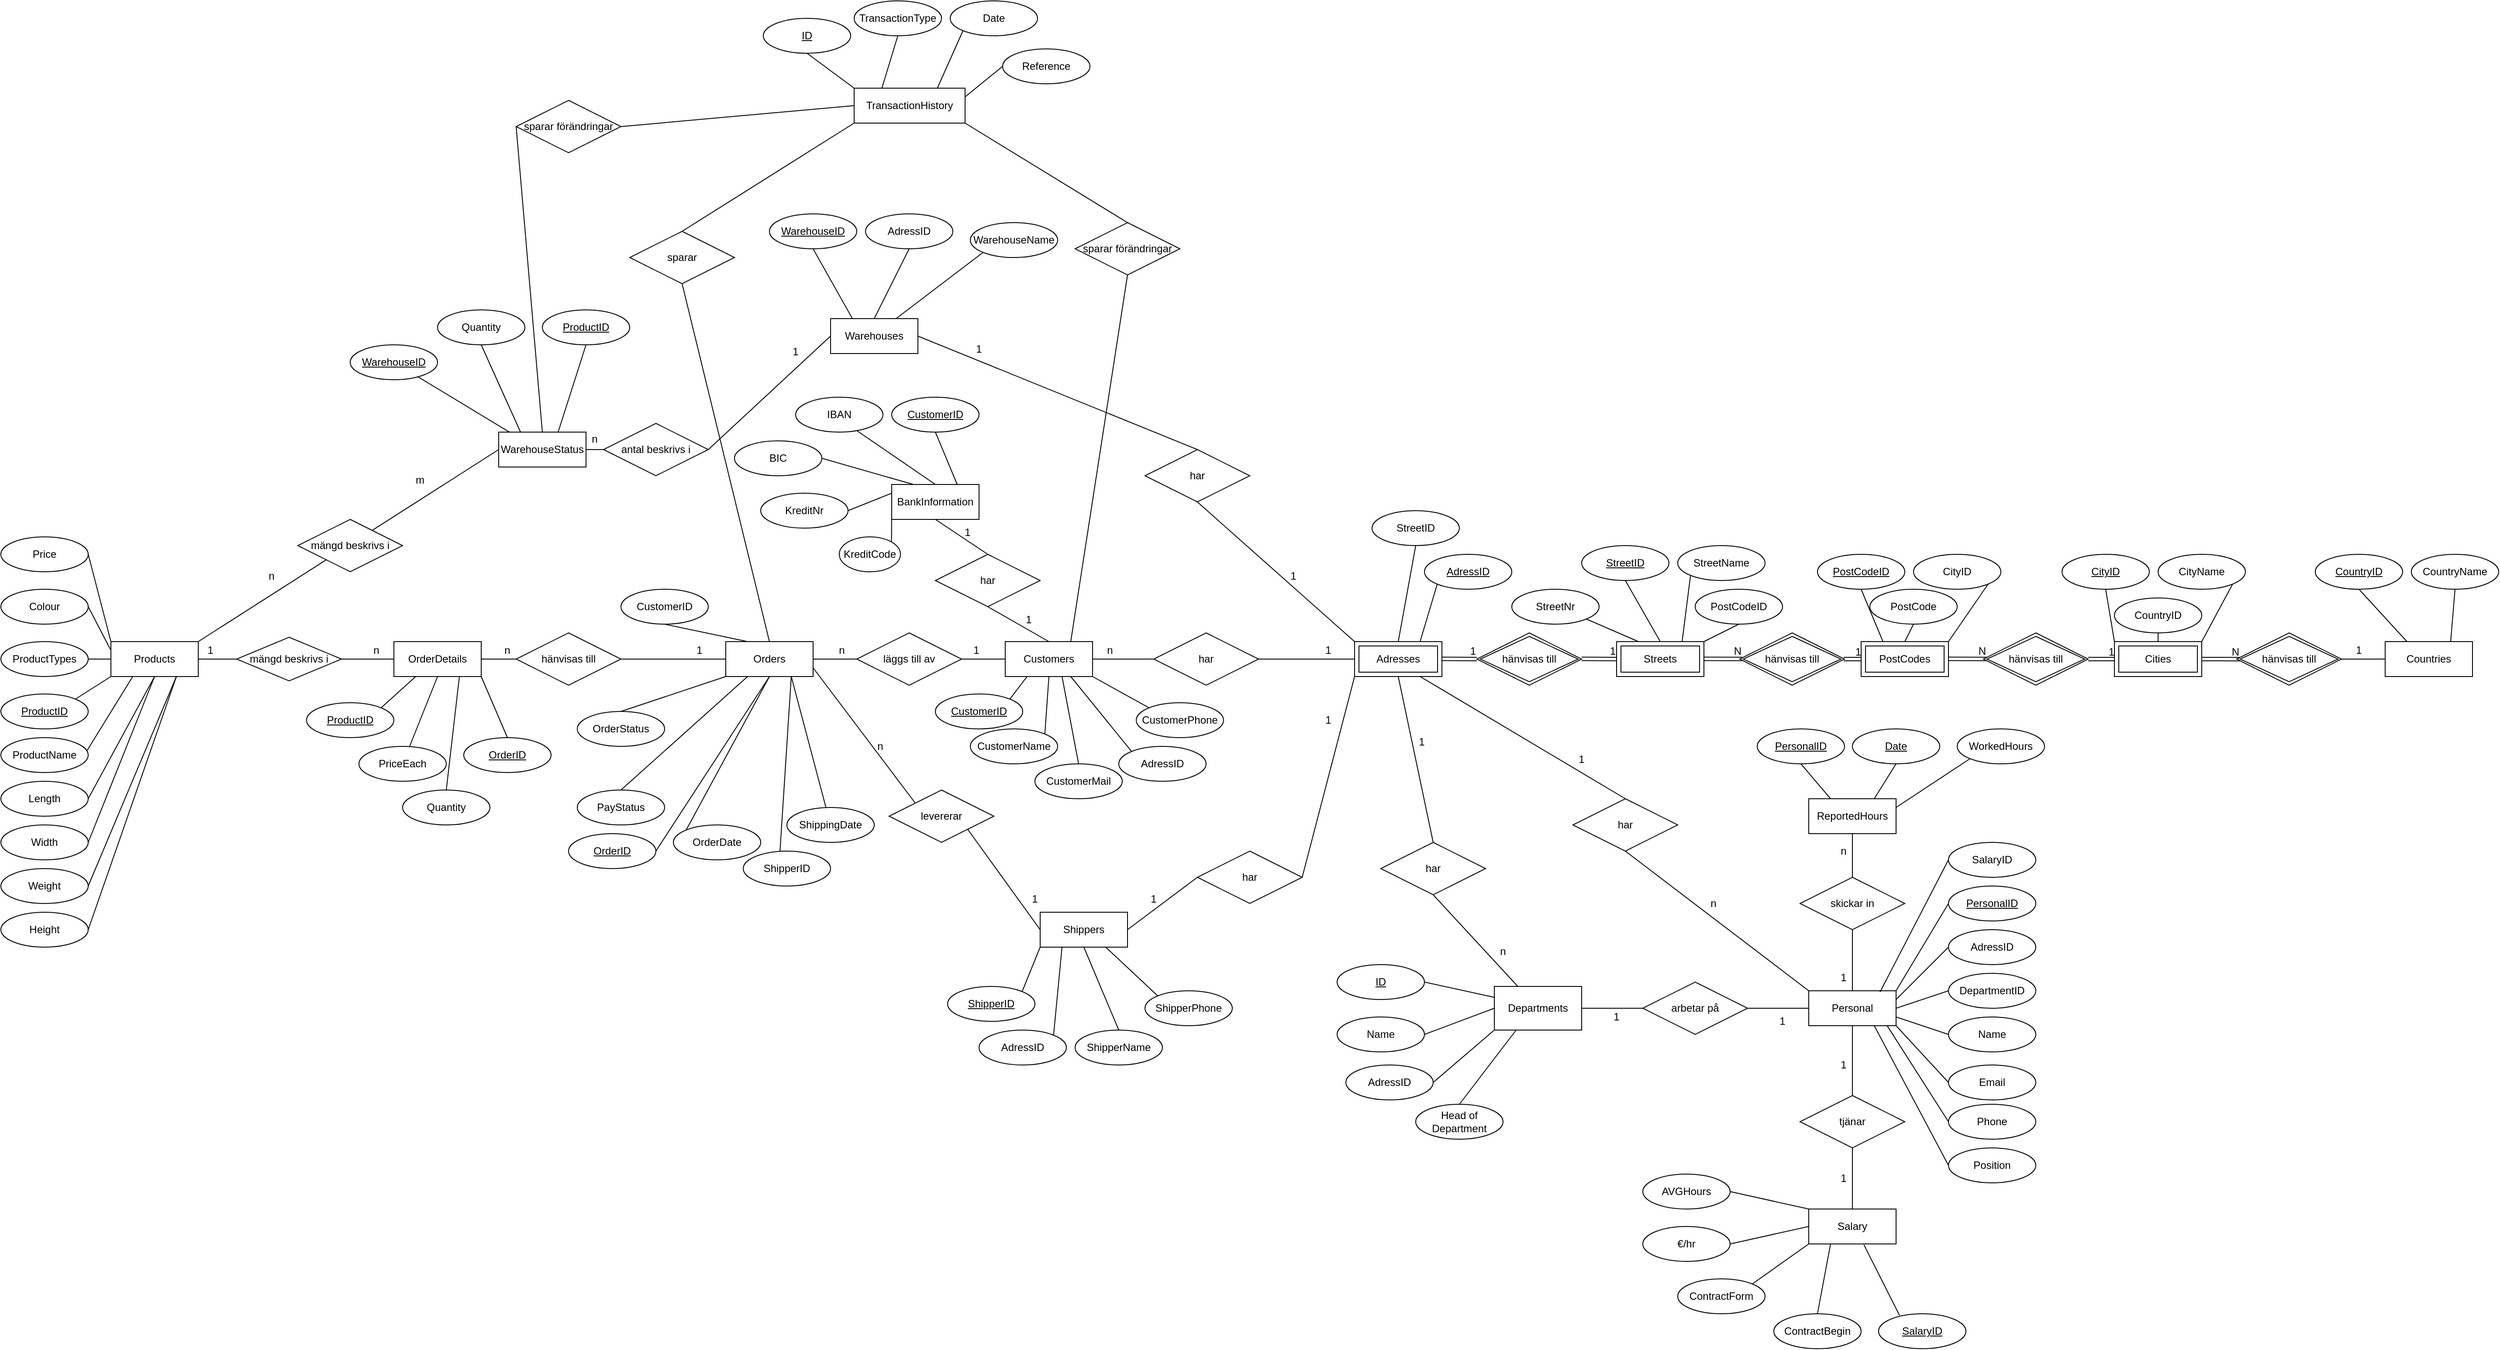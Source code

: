 <mxfile version="16.5.6" type="device"><diagram id="7u9D3IVGLub4B3Hsk2dL" name="Page-1"><mxGraphModel dx="2497" dy="1787" grid="1" gridSize="10" guides="1" tooltips="1" connect="1" arrows="1" fold="1" page="1" pageScale="1" pageWidth="827" pageHeight="1169" math="0" shadow="0"><root><mxCell id="0"/><mxCell id="1" parent="0"/><mxCell id="5OfwXx6yfZilv2XtCRJN-1" value="Adresses" style="shape=ext;margin=3;double=1;whiteSpace=wrap;html=1;align=center;" parent="1" vertex="1"><mxGeometry x="780" y="80" width="100" height="40" as="geometry"/></mxCell><mxCell id="5OfwXx6yfZilv2XtCRJN-2" value="Streets" style="shape=ext;margin=3;double=1;whiteSpace=wrap;html=1;align=center;" parent="1" vertex="1"><mxGeometry x="1080" y="80" width="100" height="40" as="geometry"/></mxCell><mxCell id="5OfwXx6yfZilv2XtCRJN-3" value="PostCodes" style="shape=ext;margin=3;double=1;whiteSpace=wrap;html=1;align=center;" parent="1" vertex="1"><mxGeometry x="1360" y="80" width="100" height="40" as="geometry"/></mxCell><mxCell id="5OfwXx6yfZilv2XtCRJN-4" value="Cities" style="shape=ext;margin=3;double=1;whiteSpace=wrap;html=1;align=center;" parent="1" vertex="1"><mxGeometry x="1650" y="80" width="100" height="40" as="geometry"/></mxCell><mxCell id="5OfwXx6yfZilv2XtCRJN-6" value="Countries" style="whiteSpace=wrap;html=1;align=center;" parent="1" vertex="1"><mxGeometry x="1960" y="80" width="100" height="40" as="geometry"/></mxCell><mxCell id="5OfwXx6yfZilv2XtCRJN-7" value="Customers" style="whiteSpace=wrap;html=1;align=center;" parent="1" vertex="1"><mxGeometry x="380" y="80" width="100" height="40" as="geometry"/></mxCell><mxCell id="5OfwXx6yfZilv2XtCRJN-8" value="Shippers" style="whiteSpace=wrap;html=1;align=center;" parent="1" vertex="1"><mxGeometry x="420" y="390" width="100" height="40" as="geometry"/></mxCell><mxCell id="5OfwXx6yfZilv2XtCRJN-9" value="Departments" style="whiteSpace=wrap;html=1;align=center;" parent="1" vertex="1"><mxGeometry x="940" y="475" width="100" height="50" as="geometry"/></mxCell><mxCell id="5OfwXx6yfZilv2XtCRJN-10" value="Personal" style="whiteSpace=wrap;html=1;align=center;" parent="1" vertex="1"><mxGeometry x="1300" y="480" width="100" height="40" as="geometry"/></mxCell><mxCell id="5OfwXx6yfZilv2XtCRJN-13" value="" style="endArrow=none;html=1;rounded=0;entryX=0;entryY=0.5;entryDx=0;entryDy=0;exitX=1;exitY=0.5;exitDx=0;exitDy=0;" parent="1" source="5OfwXx6yfZilv2XtCRJN-7" target="5OfwXx6yfZilv2XtCRJN-1" edge="1"><mxGeometry relative="1" as="geometry"><mxPoint x="290" y="100" as="sourcePoint"/><mxPoint x="450" y="100" as="targetPoint"/></mxGeometry></mxCell><mxCell id="5OfwXx6yfZilv2XtCRJN-14" value="" style="endArrow=none;html=1;rounded=0;entryX=0;entryY=0.5;entryDx=0;entryDy=0;exitX=1;exitY=0.5;exitDx=0;exitDy=0;" parent="1" source="5OfwXx6yfZilv2XtCRJN-8" target="yB-UCOPv-yoVAlgwfuA3-60" edge="1"><mxGeometry relative="1" as="geometry"><mxPoint x="300" y="110" as="sourcePoint"/><mxPoint x="470" y="110" as="targetPoint"/></mxGeometry></mxCell><mxCell id="5OfwXx6yfZilv2XtCRJN-15" value="" style="endArrow=none;html=1;rounded=0;entryX=0.5;entryY=1;entryDx=0;entryDy=0;" parent="1" source="5OfwXx6yfZilv2XtCRJN-9" target="yB-UCOPv-yoVAlgwfuA3-64" edge="1"><mxGeometry relative="1" as="geometry"><mxPoint x="310" y="120" as="sourcePoint"/><mxPoint x="480" y="120" as="targetPoint"/></mxGeometry></mxCell><mxCell id="5OfwXx6yfZilv2XtCRJN-16" value="" style="endArrow=none;html=1;rounded=0;entryX=0.5;entryY=1;entryDx=0;entryDy=0;exitX=0;exitY=0;exitDx=0;exitDy=0;" parent="1" source="5OfwXx6yfZilv2XtCRJN-10" target="yB-UCOPv-yoVAlgwfuA3-63" edge="1"><mxGeometry relative="1" as="geometry"><mxPoint x="320" y="130" as="sourcePoint"/><mxPoint x="490" y="130" as="targetPoint"/></mxGeometry></mxCell><mxCell id="5OfwXx6yfZilv2XtCRJN-20" value="" style="endArrow=none;html=1;rounded=0;entryX=0;entryY=0.5;entryDx=0;entryDy=0;exitX=1;exitY=0.5;exitDx=0;exitDy=0;startArrow=none;" parent="1" target="5OfwXx6yfZilv2XtCRJN-6" edge="1"><mxGeometry relative="1" as="geometry"><mxPoint x="1900" y="100" as="sourcePoint"/><mxPoint x="1060" y="170" as="targetPoint"/></mxGeometry></mxCell><mxCell id="5OfwXx6yfZilv2XtCRJN-22" value="Orders" style="whiteSpace=wrap;html=1;align=center;" parent="1" vertex="1"><mxGeometry x="60" y="80" width="100" height="40" as="geometry"/></mxCell><mxCell id="5OfwXx6yfZilv2XtCRJN-23" value="" style="endArrow=none;html=1;rounded=0;exitX=1;exitY=0.5;exitDx=0;exitDy=0;entryX=0;entryY=0.5;entryDx=0;entryDy=0;" parent="1" source="5OfwXx6yfZilv2XtCRJN-22" target="5OfwXx6yfZilv2XtCRJN-7" edge="1"><mxGeometry relative="1" as="geometry"><mxPoint x="130" y="80" as="sourcePoint"/><mxPoint x="190" y="100" as="targetPoint"/></mxGeometry></mxCell><mxCell id="5OfwXx6yfZilv2XtCRJN-25" value="" style="endArrow=none;html=1;rounded=0;entryX=0;entryY=0;entryDx=0;entryDy=0;exitX=1;exitY=0.75;exitDx=0;exitDy=0;" parent="1" source="5OfwXx6yfZilv2XtCRJN-22" target="yB-UCOPv-yoVAlgwfuA3-59" edge="1"><mxGeometry relative="1" as="geometry"><mxPoint y="160" as="sourcePoint"/><mxPoint x="140" y="160" as="targetPoint"/></mxGeometry></mxCell><mxCell id="5OfwXx6yfZilv2XtCRJN-26" value="" style="endArrow=none;html=1;rounded=0;exitX=1;exitY=0.5;exitDx=0;exitDy=0;entryX=0;entryY=0.5;entryDx=0;entryDy=0;" parent="1" source="5OfwXx6yfZilv2XtCRJN-9" target="yB-UCOPv-yoVAlgwfuA3-102" edge="1"><mxGeometry relative="1" as="geometry"><mxPoint x="870" y="330" as="sourcePoint"/><mxPoint x="1030" y="330" as="targetPoint"/></mxGeometry></mxCell><mxCell id="5OfwXx6yfZilv2XtCRJN-27" value="BankInformation" style="whiteSpace=wrap;html=1;align=center;" parent="1" vertex="1"><mxGeometry x="250" y="-100" width="100" height="40" as="geometry"/></mxCell><mxCell id="5OfwXx6yfZilv2XtCRJN-28" value="" style="endArrow=none;html=1;rounded=0;entryX=0.5;entryY=1;entryDx=0;entryDy=0;exitX=0.5;exitY=0;exitDx=0;exitDy=0;" parent="1" source="yB-UCOPv-yoVAlgwfuA3-80" target="5OfwXx6yfZilv2XtCRJN-27" edge="1"><mxGeometry relative="1" as="geometry"><mxPoint x="300" y="110" as="sourcePoint"/><mxPoint x="470" y="110" as="targetPoint"/></mxGeometry></mxCell><mxCell id="5OfwXx6yfZilv2XtCRJN-32" value="Products" style="whiteSpace=wrap;html=1;align=center;" parent="1" vertex="1"><mxGeometry x="-644" y="80" width="100" height="40" as="geometry"/></mxCell><mxCell id="5OfwXx6yfZilv2XtCRJN-33" value="Warehouses" style="whiteSpace=wrap;html=1;align=center;" parent="1" vertex="1"><mxGeometry x="180" y="-290" width="100" height="40" as="geometry"/></mxCell><mxCell id="5OfwXx6yfZilv2XtCRJN-37" value="" style="endArrow=none;html=1;rounded=0;entryX=0;entryY=0.5;entryDx=0;entryDy=0;" parent="1" target="5OfwXx6yfZilv2XtCRJN-32" edge="1"><mxGeometry relative="1" as="geometry"><mxPoint x="-680" y="100" as="sourcePoint"/><mxPoint x="-520" y="100" as="targetPoint"/></mxGeometry></mxCell><mxCell id="5OfwXx6yfZilv2XtCRJN-38" value="" style="endArrow=none;html=1;rounded=0;entryX=0;entryY=0.5;entryDx=0;entryDy=0;startArrow=none;" parent="1" source="yB-UCOPv-yoVAlgwfuA3-39" edge="1"><mxGeometry relative="1" as="geometry"><mxPoint x="-340" y="100" as="sourcePoint"/><mxPoint x="-270" y="100" as="targetPoint"/></mxGeometry></mxCell><mxCell id="5OfwXx6yfZilv2XtCRJN-41" value="" style="endArrow=none;html=1;rounded=0;entryX=0;entryY=0.5;entryDx=0;entryDy=0;exitX=1;exitY=0;exitDx=0;exitDy=0;" parent="1" source="5OfwXx6yfZilv2XtCRJN-32" target="QSL48D5NNTi9NlXF6qDl-25" edge="1"><mxGeometry relative="1" as="geometry"><mxPoint x="-430" y="80" as="sourcePoint"/><mxPoint x="-210" y="-150" as="targetPoint"/></mxGeometry></mxCell><mxCell id="5OfwXx6yfZilv2XtCRJN-43" value="" style="endArrow=none;html=1;rounded=0;entryX=0;entryY=0.5;entryDx=0;entryDy=0;exitX=1;exitY=0.5;exitDx=0;exitDy=0;startArrow=none;" parent="1" source="QSL48D5NNTi9NlXF6qDl-28" target="5OfwXx6yfZilv2XtCRJN-33" edge="1"><mxGeometry relative="1" as="geometry"><mxPoint x="-90" y="-150" as="sourcePoint"/><mxPoint x="-420" y="40" as="targetPoint"/></mxGeometry></mxCell><mxCell id="5OfwXx6yfZilv2XtCRJN-44" value="" style="endArrow=none;html=1;rounded=0;entryX=0;entryY=0.5;entryDx=0;entryDy=0;exitX=1;exitY=0.5;exitDx=0;exitDy=0;startArrow=none;" parent="1" source="yB-UCOPv-yoVAlgwfuA3-42" target="5OfwXx6yfZilv2XtCRJN-22" edge="1"><mxGeometry relative="1" as="geometry"><mxPoint x="-170" y="100" as="sourcePoint"/><mxPoint x="-10" y="100" as="targetPoint"/></mxGeometry></mxCell><mxCell id="5OfwXx6yfZilv2XtCRJN-46" value="" style="endArrow=none;html=1;rounded=0;entryX=0.5;entryY=0;entryDx=0;entryDy=0;exitX=1;exitY=0.5;exitDx=0;exitDy=0;" parent="1" source="5OfwXx6yfZilv2XtCRJN-33" target="yB-UCOPv-yoVAlgwfuA3-62" edge="1"><mxGeometry relative="1" as="geometry"><mxPoint x="290" y="-140" as="sourcePoint"/><mxPoint x="450" y="-140" as="targetPoint"/></mxGeometry></mxCell><mxCell id="5OfwXx6yfZilv2XtCRJN-49" value="" style="endArrow=none;html=1;rounded=0;exitX=0;exitY=1;exitDx=0;exitDy=0;entryX=0.5;entryY=0;entryDx=0;entryDy=0;" parent="1" source="5OfwXx6yfZilv2XtCRJN-22" target="yB-UCOPv-yoVAlgwfuA3-43" edge="1"><mxGeometry relative="1" as="geometry"><mxPoint x="-70" y="180" as="sourcePoint"/><mxPoint x="20" y="310" as="targetPoint"/></mxGeometry></mxCell><mxCell id="5OfwXx6yfZilv2XtCRJN-52" value="" style="endArrow=none;html=1;rounded=0;exitX=0.25;exitY=1;exitDx=0;exitDy=0;entryX=0.5;entryY=0;entryDx=0;entryDy=0;" parent="1" source="5OfwXx6yfZilv2XtCRJN-22" target="yB-UCOPv-yoVAlgwfuA3-44" edge="1"><mxGeometry relative="1" as="geometry"><mxPoint x="-10" y="160" as="sourcePoint"/><mxPoint x="120" y="270" as="targetPoint"/></mxGeometry></mxCell><mxCell id="5OfwXx6yfZilv2XtCRJN-53" value="Salary" style="whiteSpace=wrap;html=1;align=center;" parent="1" vertex="1"><mxGeometry x="1300" y="730" width="100" height="40" as="geometry"/></mxCell><mxCell id="yB-UCOPv-yoVAlgwfuA3-1" value="WarehouseID" style="ellipse;whiteSpace=wrap;html=1;align=center;fontStyle=4;" parent="1" vertex="1"><mxGeometry x="-370" y="-260" width="100" height="40" as="geometry"/></mxCell><mxCell id="yB-UCOPv-yoVAlgwfuA3-2" value="ProductID" style="ellipse;whiteSpace=wrap;html=1;align=center;fontStyle=4;" parent="1" vertex="1"><mxGeometry x="-150" y="-300" width="100" height="40" as="geometry"/></mxCell><mxCell id="yB-UCOPv-yoVAlgwfuA3-4" value="Quantity" style="ellipse;whiteSpace=wrap;html=1;align=center;" parent="1" vertex="1"><mxGeometry x="-270" y="-300" width="100" height="40" as="geometry"/></mxCell><mxCell id="yB-UCOPv-yoVAlgwfuA3-5" value="" style="endArrow=none;html=1;rounded=0;entryX=0.152;entryY=0.045;entryDx=0;entryDy=0;entryPerimeter=0;" parent="1" source="yB-UCOPv-yoVAlgwfuA3-1" target="QSL48D5NNTi9NlXF6qDl-25" edge="1"><mxGeometry relative="1" as="geometry"><mxPoint x="-240" y="-160" as="sourcePoint"/><mxPoint x="-179.143" y="-165.429" as="targetPoint"/></mxGeometry></mxCell><mxCell id="yB-UCOPv-yoVAlgwfuA3-6" value="" style="endArrow=none;html=1;rounded=0;exitX=0.5;exitY=1;exitDx=0;exitDy=0;entryX=0.25;entryY=0;entryDx=0;entryDy=0;" parent="1" source="yB-UCOPv-yoVAlgwfuA3-4" target="QSL48D5NNTi9NlXF6qDl-25" edge="1"><mxGeometry relative="1" as="geometry"><mxPoint x="-211.43" y="-151.43" as="sourcePoint"/><mxPoint x="-156.84" y="-175.8" as="targetPoint"/></mxGeometry></mxCell><mxCell id="yB-UCOPv-yoVAlgwfuA3-7" value="" style="endArrow=none;html=1;rounded=0;exitX=0.5;exitY=1;exitDx=0;exitDy=0;entryX=0.679;entryY=0.013;entryDx=0;entryDy=0;entryPerimeter=0;" parent="1" source="yB-UCOPv-yoVAlgwfuA3-2" target="QSL48D5NNTi9NlXF6qDl-25" edge="1"><mxGeometry relative="1" as="geometry"><mxPoint x="-170" y="-200" as="sourcePoint"/><mxPoint x="-137.76" y="-175.2" as="targetPoint"/></mxGeometry></mxCell><mxCell id="yB-UCOPv-yoVAlgwfuA3-8" value="ProductID" style="ellipse;whiteSpace=wrap;html=1;align=center;fontStyle=4;" parent="1" vertex="1"><mxGeometry x="-770" y="140" width="100" height="40" as="geometry"/></mxCell><mxCell id="yB-UCOPv-yoVAlgwfuA3-9" value="ProductTypes" style="ellipse;whiteSpace=wrap;html=1;align=center;" parent="1" vertex="1"><mxGeometry x="-770" y="80" width="100" height="40" as="geometry"/></mxCell><mxCell id="yB-UCOPv-yoVAlgwfuA3-11" value="" style="endArrow=none;html=1;rounded=0;exitX=1;exitY=0;exitDx=0;exitDy=0;entryX=0;entryY=1;entryDx=0;entryDy=0;" parent="1" source="yB-UCOPv-yoVAlgwfuA3-8" target="5OfwXx6yfZilv2XtCRJN-32" edge="1"><mxGeometry relative="1" as="geometry"><mxPoint x="-580" y="150" as="sourcePoint"/><mxPoint x="-420" y="150" as="targetPoint"/></mxGeometry></mxCell><mxCell id="yB-UCOPv-yoVAlgwfuA3-12" value="ProductName" style="ellipse;whiteSpace=wrap;html=1;align=center;" parent="1" vertex="1"><mxGeometry x="-770" y="190" width="100" height="40" as="geometry"/></mxCell><mxCell id="yB-UCOPv-yoVAlgwfuA3-13" value="Length" style="ellipse;whiteSpace=wrap;html=1;align=center;" parent="1" vertex="1"><mxGeometry x="-770" y="240" width="100" height="40" as="geometry"/></mxCell><mxCell id="yB-UCOPv-yoVAlgwfuA3-14" value="Width" style="ellipse;whiteSpace=wrap;html=1;align=center;" parent="1" vertex="1"><mxGeometry x="-770" y="290" width="100" height="40" as="geometry"/></mxCell><mxCell id="yB-UCOPv-yoVAlgwfuA3-15" value="Weight" style="ellipse;whiteSpace=wrap;html=1;align=center;" parent="1" vertex="1"><mxGeometry x="-770" y="340" width="100" height="40" as="geometry"/></mxCell><mxCell id="yB-UCOPv-yoVAlgwfuA3-16" value="Height" style="ellipse;whiteSpace=wrap;html=1;align=center;" parent="1" vertex="1"><mxGeometry x="-770" y="390" width="100" height="40" as="geometry"/></mxCell><mxCell id="yB-UCOPv-yoVAlgwfuA3-17" value="Colour" style="ellipse;whiteSpace=wrap;html=1;align=center;" parent="1" vertex="1"><mxGeometry x="-770" y="20" width="100" height="40" as="geometry"/></mxCell><mxCell id="yB-UCOPv-yoVAlgwfuA3-18" value="Price" style="ellipse;whiteSpace=wrap;html=1;align=center;" parent="1" vertex="1"><mxGeometry x="-770" y="-40" width="100" height="40" as="geometry"/></mxCell><mxCell id="yB-UCOPv-yoVAlgwfuA3-19" value="" style="endArrow=none;html=1;rounded=0;exitX=1;exitY=0.5;exitDx=0;exitDy=0;entryX=0;entryY=0;entryDx=0;entryDy=0;" parent="1" source="yB-UCOPv-yoVAlgwfuA3-18" target="5OfwXx6yfZilv2XtCRJN-32" edge="1"><mxGeometry relative="1" as="geometry"><mxPoint x="-640" y="-40" as="sourcePoint"/><mxPoint x="-480" y="-40" as="targetPoint"/></mxGeometry></mxCell><mxCell id="yB-UCOPv-yoVAlgwfuA3-21" value="" style="endArrow=none;html=1;rounded=0;exitX=1;exitY=0.5;exitDx=0;exitDy=0;entryX=0;entryY=0.25;entryDx=0;entryDy=0;" parent="1" source="yB-UCOPv-yoVAlgwfuA3-17" target="5OfwXx6yfZilv2XtCRJN-32" edge="1"><mxGeometry relative="1" as="geometry"><mxPoint x="-660.0" y="-10" as="sourcePoint"/><mxPoint x="-600" y="90" as="targetPoint"/></mxGeometry></mxCell><mxCell id="yB-UCOPv-yoVAlgwfuA3-22" value="" style="endArrow=none;html=1;rounded=0;exitX=0.985;exitY=0.377;exitDx=0;exitDy=0;entryX=0.25;entryY=1;entryDx=0;entryDy=0;exitPerimeter=0;" parent="1" source="yB-UCOPv-yoVAlgwfuA3-12" target="5OfwXx6yfZilv2XtCRJN-32" edge="1"><mxGeometry relative="1" as="geometry"><mxPoint x="-650.0" as="sourcePoint"/><mxPoint x="-590" y="100" as="targetPoint"/></mxGeometry></mxCell><mxCell id="yB-UCOPv-yoVAlgwfuA3-23" value="" style="endArrow=none;html=1;rounded=0;entryX=0.5;entryY=1;entryDx=0;entryDy=0;exitX=1;exitY=0.5;exitDx=0;exitDy=0;" parent="1" source="yB-UCOPv-yoVAlgwfuA3-13" target="5OfwXx6yfZilv2XtCRJN-32" edge="1"><mxGeometry relative="1" as="geometry"><mxPoint x="-640.0" y="10" as="sourcePoint"/><mxPoint x="-580" y="110" as="targetPoint"/></mxGeometry></mxCell><mxCell id="yB-UCOPv-yoVAlgwfuA3-24" value="" style="endArrow=none;html=1;rounded=0;exitX=1;exitY=0.5;exitDx=0;exitDy=0;entryX=0.5;entryY=1;entryDx=0;entryDy=0;" parent="1" source="yB-UCOPv-yoVAlgwfuA3-14" target="5OfwXx6yfZilv2XtCRJN-32" edge="1"><mxGeometry relative="1" as="geometry"><mxPoint x="-630.0" y="20" as="sourcePoint"/><mxPoint x="-570" y="120" as="targetPoint"/></mxGeometry></mxCell><mxCell id="yB-UCOPv-yoVAlgwfuA3-25" value="" style="endArrow=none;html=1;rounded=0;exitX=1;exitY=0.5;exitDx=0;exitDy=0;entryX=0.75;entryY=1;entryDx=0;entryDy=0;" parent="1" source="yB-UCOPv-yoVAlgwfuA3-15" target="5OfwXx6yfZilv2XtCRJN-32" edge="1"><mxGeometry relative="1" as="geometry"><mxPoint x="-660.0" y="320.0" as="sourcePoint"/><mxPoint x="-525" y="130" as="targetPoint"/></mxGeometry></mxCell><mxCell id="yB-UCOPv-yoVAlgwfuA3-26" value="" style="endArrow=none;html=1;rounded=0;exitX=1;exitY=0.5;exitDx=0;exitDy=0;entryX=0.75;entryY=1;entryDx=0;entryDy=0;" parent="1" source="yB-UCOPv-yoVAlgwfuA3-16" target="5OfwXx6yfZilv2XtCRJN-32" edge="1"><mxGeometry relative="1" as="geometry"><mxPoint x="-650.0" y="330.0" as="sourcePoint"/><mxPoint x="-515" y="140" as="targetPoint"/></mxGeometry></mxCell><mxCell id="yB-UCOPv-yoVAlgwfuA3-28" value="ProductID" style="ellipse;whiteSpace=wrap;html=1;align=center;fontStyle=4;" parent="1" vertex="1"><mxGeometry x="-420" y="150" width="100" height="40" as="geometry"/></mxCell><mxCell id="yB-UCOPv-yoVAlgwfuA3-29" value="OrderID" style="ellipse;whiteSpace=wrap;html=1;align=center;fontStyle=4;" parent="1" vertex="1"><mxGeometry x="-240" y="190" width="100" height="40" as="geometry"/></mxCell><mxCell id="yB-UCOPv-yoVAlgwfuA3-30" value="PriceEach" style="ellipse;whiteSpace=wrap;html=1;align=center;" parent="1" vertex="1"><mxGeometry x="-360" y="200" width="100" height="40" as="geometry"/></mxCell><mxCell id="yB-UCOPv-yoVAlgwfuA3-34" value="" style="endArrow=none;html=1;rounded=0;entryX=0.25;entryY=1;entryDx=0;entryDy=0;exitX=1;exitY=0;exitDx=0;exitDy=0;" parent="1" source="yB-UCOPv-yoVAlgwfuA3-28" target="yB-UCOPv-yoVAlgwfuA3-39" edge="1"><mxGeometry relative="1" as="geometry"><mxPoint x="-320" y="150" as="sourcePoint"/><mxPoint x="-240" y="115" as="targetPoint"/></mxGeometry></mxCell><mxCell id="yB-UCOPv-yoVAlgwfuA3-35" value="" style="endArrow=none;html=1;rounded=0;entryX=1;entryY=1;entryDx=0;entryDy=0;exitX=0.5;exitY=0;exitDx=0;exitDy=0;" parent="1" source="yB-UCOPv-yoVAlgwfuA3-29" target="yB-UCOPv-yoVAlgwfuA3-39" edge="1"><mxGeometry relative="1" as="geometry"><mxPoint x="-274.799" y="165.796" as="sourcePoint"/><mxPoint x="-180.0" y="115" as="targetPoint"/></mxGeometry></mxCell><mxCell id="yB-UCOPv-yoVAlgwfuA3-36" value="" style="endArrow=none;html=1;rounded=0;entryX=0.5;entryY=1;entryDx=0;entryDy=0;" parent="1" source="yB-UCOPv-yoVAlgwfuA3-30" target="yB-UCOPv-yoVAlgwfuA3-39" edge="1"><mxGeometry relative="1" as="geometry"><mxPoint x="-264.799" y="175.796" as="sourcePoint"/><mxPoint x="-210" y="130" as="targetPoint"/></mxGeometry></mxCell><mxCell id="yB-UCOPv-yoVAlgwfuA3-37" value="" style="endArrow=none;html=1;rounded=0;exitX=0.5;exitY=0;exitDx=0;exitDy=0;entryX=0.75;entryY=1;entryDx=0;entryDy=0;" parent="1" source="yB-UCOPv-yoVAlgwfuA3-38" target="yB-UCOPv-yoVAlgwfuA3-39" edge="1"><mxGeometry relative="1" as="geometry"><mxPoint x="-190" y="220.0" as="sourcePoint"/><mxPoint x="-210" y="130" as="targetPoint"/></mxGeometry></mxCell><mxCell id="yB-UCOPv-yoVAlgwfuA3-38" value="Quantity" style="ellipse;whiteSpace=wrap;html=1;align=center;" parent="1" vertex="1"><mxGeometry x="-310" y="250" width="100" height="40" as="geometry"/></mxCell><mxCell id="yB-UCOPv-yoVAlgwfuA3-40" value="mängd beskrivs i" style="shape=rhombus;perimeter=rhombusPerimeter;whiteSpace=wrap;html=1;align=center;" parent="1" vertex="1"><mxGeometry x="-500" y="75" width="120" height="50" as="geometry"/></mxCell><mxCell id="yB-UCOPv-yoVAlgwfuA3-41" value="" style="endArrow=none;html=1;rounded=0;exitX=1;exitY=0.5;exitDx=0;exitDy=0;entryX=0;entryY=0.5;entryDx=0;entryDy=0;" parent="1" source="5OfwXx6yfZilv2XtCRJN-32" target="yB-UCOPv-yoVAlgwfuA3-40" edge="1"><mxGeometry relative="1" as="geometry"><mxPoint x="-390" y="150" as="sourcePoint"/><mxPoint x="-230" y="150" as="targetPoint"/></mxGeometry></mxCell><mxCell id="yB-UCOPv-yoVAlgwfuA3-43" value="OrderStatus" style="ellipse;whiteSpace=wrap;html=1;align=center;" parent="1" vertex="1"><mxGeometry x="-110" y="160" width="100" height="40" as="geometry"/></mxCell><mxCell id="yB-UCOPv-yoVAlgwfuA3-44" value="PayStatus" style="ellipse;whiteSpace=wrap;html=1;align=center;" parent="1" vertex="1"><mxGeometry x="-110" y="250" width="100" height="40" as="geometry"/></mxCell><mxCell id="yB-UCOPv-yoVAlgwfuA3-45" value="&lt;u&gt;OrderID&lt;/u&gt;" style="ellipse;whiteSpace=wrap;html=1;align=center;" parent="1" vertex="1"><mxGeometry x="-120" y="300" width="100" height="40" as="geometry"/></mxCell><mxCell id="yB-UCOPv-yoVAlgwfuA3-46" value="ShipperID" style="ellipse;whiteSpace=wrap;html=1;align=center;" parent="1" vertex="1"><mxGeometry x="80" y="320" width="100" height="40" as="geometry"/></mxCell><mxCell id="yB-UCOPv-yoVAlgwfuA3-47" value="OrderDate" style="ellipse;whiteSpace=wrap;html=1;align=center;" parent="1" vertex="1"><mxGeometry y="290" width="100" height="40" as="geometry"/></mxCell><mxCell id="yB-UCOPv-yoVAlgwfuA3-48" value="ShippingDate" style="ellipse;whiteSpace=wrap;html=1;align=center;" parent="1" vertex="1"><mxGeometry x="130" y="270" width="100" height="40" as="geometry"/></mxCell><mxCell id="yB-UCOPv-yoVAlgwfuA3-49" value="CustomerID" style="ellipse;whiteSpace=wrap;html=1;align=center;" parent="1" vertex="1"><mxGeometry x="-60" y="20" width="100" height="40" as="geometry"/></mxCell><mxCell id="yB-UCOPv-yoVAlgwfuA3-39" value="OrderDetails" style="whiteSpace=wrap;html=1;align=center;" parent="1" vertex="1"><mxGeometry x="-320" y="80" width="100" height="40" as="geometry"/></mxCell><mxCell id="yB-UCOPv-yoVAlgwfuA3-50" value="" style="endArrow=none;html=1;rounded=0;entryX=0;entryY=0.5;entryDx=0;entryDy=0;exitX=1;exitY=0.5;exitDx=0;exitDy=0;" parent="1" source="yB-UCOPv-yoVAlgwfuA3-40" target="yB-UCOPv-yoVAlgwfuA3-39" edge="1"><mxGeometry relative="1" as="geometry"><mxPoint x="-370" y="100" as="sourcePoint"/><mxPoint x="-270" y="100" as="targetPoint"/></mxGeometry></mxCell><mxCell id="yB-UCOPv-yoVAlgwfuA3-42" value="hänvisas till" style="shape=rhombus;perimeter=rhombusPerimeter;whiteSpace=wrap;html=1;align=center;" parent="1" vertex="1"><mxGeometry x="-180" y="70" width="120" height="60" as="geometry"/></mxCell><mxCell id="yB-UCOPv-yoVAlgwfuA3-51" value="" style="endArrow=none;html=1;rounded=0;entryX=0;entryY=0.5;entryDx=0;entryDy=0;exitX=1;exitY=0.5;exitDx=0;exitDy=0;" parent="1" source="yB-UCOPv-yoVAlgwfuA3-39" target="yB-UCOPv-yoVAlgwfuA3-42" edge="1"><mxGeometry relative="1" as="geometry"><mxPoint x="-220" y="100" as="sourcePoint"/><mxPoint x="10" y="100" as="targetPoint"/></mxGeometry></mxCell><mxCell id="yB-UCOPv-yoVAlgwfuA3-52" value="" style="endArrow=none;html=1;rounded=0;exitX=0.5;exitY=1;exitDx=0;exitDy=0;entryX=1;entryY=0.5;entryDx=0;entryDy=0;" parent="1" source="5OfwXx6yfZilv2XtCRJN-22" target="yB-UCOPv-yoVAlgwfuA3-45" edge="1"><mxGeometry relative="1" as="geometry"><mxPoint x="70.0" y="130" as="sourcePoint"/><mxPoint x="-50" y="260" as="targetPoint"/></mxGeometry></mxCell><mxCell id="yB-UCOPv-yoVAlgwfuA3-53" value="" style="endArrow=none;html=1;rounded=0;entryX=0.5;entryY=1;entryDx=0;entryDy=0;exitX=0.25;exitY=0;exitDx=0;exitDy=0;" parent="1" source="5OfwXx6yfZilv2XtCRJN-22" target="yB-UCOPv-yoVAlgwfuA3-49" edge="1"><mxGeometry relative="1" as="geometry"><mxPoint x="80.0" y="140" as="sourcePoint"/><mxPoint x="-40" y="270" as="targetPoint"/></mxGeometry></mxCell><mxCell id="yB-UCOPv-yoVAlgwfuA3-54" value="" style="endArrow=none;html=1;rounded=0;exitX=0.75;exitY=1;exitDx=0;exitDy=0;entryX=0.421;entryY=0.003;entryDx=0;entryDy=0;entryPerimeter=0;" parent="1" source="5OfwXx6yfZilv2XtCRJN-22" target="yB-UCOPv-yoVAlgwfuA3-46" edge="1"><mxGeometry relative="1" as="geometry"><mxPoint x="90.0" y="150" as="sourcePoint"/><mxPoint x="-30" y="280" as="targetPoint"/></mxGeometry></mxCell><mxCell id="yB-UCOPv-yoVAlgwfuA3-55" value="" style="endArrow=none;html=1;rounded=0;exitX=0.75;exitY=1;exitDx=0;exitDy=0;" parent="1" source="5OfwXx6yfZilv2XtCRJN-22" target="yB-UCOPv-yoVAlgwfuA3-48" edge="1"><mxGeometry relative="1" as="geometry"><mxPoint x="100.0" y="160" as="sourcePoint"/><mxPoint x="-20" y="290" as="targetPoint"/></mxGeometry></mxCell><mxCell id="yB-UCOPv-yoVAlgwfuA3-56" value="" style="endArrow=none;html=1;rounded=0;exitX=0.5;exitY=1;exitDx=0;exitDy=0;entryX=0;entryY=0;entryDx=0;entryDy=0;" parent="1" source="5OfwXx6yfZilv2XtCRJN-22" target="yB-UCOPv-yoVAlgwfuA3-47" edge="1"><mxGeometry relative="1" as="geometry"><mxPoint x="110.0" y="170" as="sourcePoint"/><mxPoint x="-10" y="300" as="targetPoint"/></mxGeometry></mxCell><mxCell id="yB-UCOPv-yoVAlgwfuA3-58" value="läggs till av" style="shape=rhombus;perimeter=rhombusPerimeter;whiteSpace=wrap;html=1;align=center;" parent="1" vertex="1"><mxGeometry x="210" y="70" width="120" height="60" as="geometry"/></mxCell><mxCell id="yB-UCOPv-yoVAlgwfuA3-59" value="levererar" style="shape=rhombus;perimeter=rhombusPerimeter;whiteSpace=wrap;html=1;align=center;" parent="1" vertex="1"><mxGeometry x="247" y="250" width="120" height="60" as="geometry"/></mxCell><mxCell id="yB-UCOPv-yoVAlgwfuA3-60" value="har" style="shape=rhombus;perimeter=rhombusPerimeter;whiteSpace=wrap;html=1;align=center;" parent="1" vertex="1"><mxGeometry x="600" y="320" width="120" height="60" as="geometry"/></mxCell><mxCell id="yB-UCOPv-yoVAlgwfuA3-61" value="har" style="shape=rhombus;perimeter=rhombusPerimeter;whiteSpace=wrap;html=1;align=center;" parent="1" vertex="1"><mxGeometry x="550" y="70" width="120" height="60" as="geometry"/></mxCell><mxCell id="yB-UCOPv-yoVAlgwfuA3-62" value="har" style="shape=rhombus;perimeter=rhombusPerimeter;whiteSpace=wrap;html=1;align=center;" parent="1" vertex="1"><mxGeometry x="540" y="-140" width="120" height="60" as="geometry"/></mxCell><mxCell id="yB-UCOPv-yoVAlgwfuA3-63" value="har" style="shape=rhombus;perimeter=rhombusPerimeter;whiteSpace=wrap;html=1;align=center;" parent="1" vertex="1"><mxGeometry x="1030" y="260" width="120" height="60" as="geometry"/></mxCell><mxCell id="yB-UCOPv-yoVAlgwfuA3-64" value="har" style="shape=rhombus;perimeter=rhombusPerimeter;whiteSpace=wrap;html=1;align=center;" parent="1" vertex="1"><mxGeometry x="810" y="310" width="120" height="60" as="geometry"/></mxCell><mxCell id="yB-UCOPv-yoVAlgwfuA3-65" value="" style="endArrow=none;html=1;rounded=0;entryX=1;entryY=0.5;entryDx=0;entryDy=0;exitX=0;exitY=1;exitDx=0;exitDy=0;" parent="1" source="5OfwXx6yfZilv2XtCRJN-1" target="yB-UCOPv-yoVAlgwfuA3-60" edge="1"><mxGeometry relative="1" as="geometry"><mxPoint x="720" y="140" as="sourcePoint"/><mxPoint x="620" y="240" as="targetPoint"/></mxGeometry></mxCell><mxCell id="yB-UCOPv-yoVAlgwfuA3-66" value="" style="endArrow=none;html=1;rounded=0;entryX=0.5;entryY=1;entryDx=0;entryDy=0;exitX=0.5;exitY=0;exitDx=0;exitDy=0;" parent="1" source="yB-UCOPv-yoVAlgwfuA3-64" target="5OfwXx6yfZilv2XtCRJN-1" edge="1"><mxGeometry relative="1" as="geometry"><mxPoint x="530" y="300" as="sourcePoint"/><mxPoint x="630" y="250" as="targetPoint"/></mxGeometry></mxCell><mxCell id="yB-UCOPv-yoVAlgwfuA3-67" value="" style="endArrow=none;html=1;rounded=0;entryX=0.75;entryY=1;entryDx=0;entryDy=0;exitX=0.5;exitY=0;exitDx=0;exitDy=0;" parent="1" source="yB-UCOPv-yoVAlgwfuA3-63" target="5OfwXx6yfZilv2XtCRJN-1" edge="1"><mxGeometry relative="1" as="geometry"><mxPoint x="540" y="310" as="sourcePoint"/><mxPoint x="640" y="260" as="targetPoint"/></mxGeometry></mxCell><mxCell id="yB-UCOPv-yoVAlgwfuA3-68" value="" style="endArrow=none;html=1;rounded=0;entryX=0.5;entryY=1;entryDx=0;entryDy=0;exitX=0;exitY=0;exitDx=0;exitDy=0;" parent="1" source="5OfwXx6yfZilv2XtCRJN-1" target="yB-UCOPv-yoVAlgwfuA3-62" edge="1"><mxGeometry relative="1" as="geometry"><mxPoint x="550" y="320" as="sourcePoint"/><mxPoint x="650" y="270" as="targetPoint"/></mxGeometry></mxCell><mxCell id="yB-UCOPv-yoVAlgwfuA3-69" value="" style="endArrow=none;html=1;rounded=0;entryX=0;entryY=0.5;entryDx=0;entryDy=0;exitX=1;exitY=1;exitDx=0;exitDy=0;" parent="1" source="yB-UCOPv-yoVAlgwfuA3-59" target="5OfwXx6yfZilv2XtCRJN-8" edge="1"><mxGeometry relative="1" as="geometry"><mxPoint x="560" y="330" as="sourcePoint"/><mxPoint x="660" y="280" as="targetPoint"/></mxGeometry></mxCell><mxCell id="yB-UCOPv-yoVAlgwfuA3-70" value="CustomerName" style="ellipse;whiteSpace=wrap;html=1;align=center;" parent="1" vertex="1"><mxGeometry x="340" y="180" width="100" height="40" as="geometry"/></mxCell><mxCell id="yB-UCOPv-yoVAlgwfuA3-71" value="CustomerID" style="ellipse;whiteSpace=wrap;html=1;align=center;fontStyle=4;" parent="1" vertex="1"><mxGeometry x="300" y="140" width="100" height="40" as="geometry"/></mxCell><mxCell id="yB-UCOPv-yoVAlgwfuA3-72" value="AdressID" style="ellipse;whiteSpace=wrap;html=1;align=center;" parent="1" vertex="1"><mxGeometry x="510" y="200" width="100" height="40" as="geometry"/></mxCell><mxCell id="yB-UCOPv-yoVAlgwfuA3-73" value="CustomerPhone" style="ellipse;whiteSpace=wrap;html=1;align=center;" parent="1" vertex="1"><mxGeometry x="530" y="150" width="100" height="40" as="geometry"/></mxCell><mxCell id="yB-UCOPv-yoVAlgwfuA3-74" value="CustomerMail" style="ellipse;whiteSpace=wrap;html=1;align=center;" parent="1" vertex="1"><mxGeometry x="414" y="220" width="100" height="40" as="geometry"/></mxCell><mxCell id="yB-UCOPv-yoVAlgwfuA3-75" value="" style="endArrow=none;html=1;rounded=0;exitX=0.651;exitY=1.009;exitDx=0;exitDy=0;exitPerimeter=0;entryX=0.5;entryY=0;entryDx=0;entryDy=0;" parent="1" source="5OfwXx6yfZilv2XtCRJN-7" target="yB-UCOPv-yoVAlgwfuA3-74" edge="1"><mxGeometry relative="1" as="geometry"><mxPoint x="290" y="210" as="sourcePoint"/><mxPoint x="450" y="210" as="targetPoint"/></mxGeometry></mxCell><mxCell id="yB-UCOPv-yoVAlgwfuA3-76" value="" style="endArrow=none;html=1;rounded=0;exitX=0.75;exitY=1;exitDx=0;exitDy=0;entryX=0;entryY=0;entryDx=0;entryDy=0;" parent="1" source="5OfwXx6yfZilv2XtCRJN-7" target="yB-UCOPv-yoVAlgwfuA3-72" edge="1"><mxGeometry relative="1" as="geometry"><mxPoint x="455.1" y="130.36" as="sourcePoint"/><mxPoint x="474" y="230" as="targetPoint"/></mxGeometry></mxCell><mxCell id="yB-UCOPv-yoVAlgwfuA3-77" value="" style="endArrow=none;html=1;rounded=0;exitX=1;exitY=1;exitDx=0;exitDy=0;entryX=0;entryY=0;entryDx=0;entryDy=0;" parent="1" source="5OfwXx6yfZilv2XtCRJN-7" target="yB-UCOPv-yoVAlgwfuA3-73" edge="1"><mxGeometry relative="1" as="geometry"><mxPoint x="465.1" y="140.36" as="sourcePoint"/><mxPoint x="484" y="240" as="targetPoint"/></mxGeometry></mxCell><mxCell id="yB-UCOPv-yoVAlgwfuA3-78" value="" style="endArrow=none;html=1;rounded=0;exitX=0.5;exitY=1;exitDx=0;exitDy=0;entryX=1;entryY=0;entryDx=0;entryDy=0;" parent="1" source="5OfwXx6yfZilv2XtCRJN-7" target="yB-UCOPv-yoVAlgwfuA3-70" edge="1"><mxGeometry relative="1" as="geometry"><mxPoint x="475.1" y="150.36" as="sourcePoint"/><mxPoint x="494" y="250" as="targetPoint"/></mxGeometry></mxCell><mxCell id="yB-UCOPv-yoVAlgwfuA3-79" value="" style="endArrow=none;html=1;rounded=0;exitX=0.25;exitY=1;exitDx=0;exitDy=0;entryX=1;entryY=0;entryDx=0;entryDy=0;" parent="1" source="5OfwXx6yfZilv2XtCRJN-7" target="yB-UCOPv-yoVAlgwfuA3-71" edge="1"><mxGeometry relative="1" as="geometry"><mxPoint x="485.1" y="160.36" as="sourcePoint"/><mxPoint x="504" y="260" as="targetPoint"/></mxGeometry></mxCell><mxCell id="yB-UCOPv-yoVAlgwfuA3-80" value="har" style="shape=rhombus;perimeter=rhombusPerimeter;whiteSpace=wrap;html=1;align=center;" parent="1" vertex="1"><mxGeometry x="300" y="-20" width="120" height="60" as="geometry"/></mxCell><mxCell id="yB-UCOPv-yoVAlgwfuA3-81" value="" style="endArrow=none;html=1;rounded=0;exitX=0.5;exitY=1;exitDx=0;exitDy=0;entryX=0.5;entryY=0;entryDx=0;entryDy=0;" parent="1" source="yB-UCOPv-yoVAlgwfuA3-80" target="5OfwXx6yfZilv2XtCRJN-7" edge="1"><mxGeometry relative="1" as="geometry"><mxPoint x="495.1" y="170.36" as="sourcePoint"/><mxPoint x="514" y="270" as="targetPoint"/></mxGeometry></mxCell><mxCell id="yB-UCOPv-yoVAlgwfuA3-83" value="CustomerID" style="ellipse;whiteSpace=wrap;html=1;align=center;fontStyle=4;" parent="1" vertex="1"><mxGeometry x="250" y="-200" width="100" height="40" as="geometry"/></mxCell><mxCell id="yB-UCOPv-yoVAlgwfuA3-85" value="IBAN" style="ellipse;whiteSpace=wrap;html=1;align=center;" parent="1" vertex="1"><mxGeometry x="140" y="-200" width="100" height="40" as="geometry"/></mxCell><mxCell id="yB-UCOPv-yoVAlgwfuA3-86" value="BIC" style="ellipse;whiteSpace=wrap;html=1;align=center;" parent="1" vertex="1"><mxGeometry x="70" y="-150" width="100" height="40" as="geometry"/></mxCell><mxCell id="yB-UCOPv-yoVAlgwfuA3-87" value="KreditNr" style="ellipse;whiteSpace=wrap;html=1;align=center;" parent="1" vertex="1"><mxGeometry x="100" y="-90" width="100" height="40" as="geometry"/></mxCell><mxCell id="yB-UCOPv-yoVAlgwfuA3-88" value="KreditCode" style="ellipse;whiteSpace=wrap;html=1;align=center;" parent="1" vertex="1"><mxGeometry x="190" y="-40" width="70" height="40" as="geometry"/></mxCell><mxCell id="yB-UCOPv-yoVAlgwfuA3-89" value="" style="endArrow=none;html=1;rounded=0;exitX=0.5;exitY=1;exitDx=0;exitDy=0;entryX=0.75;entryY=0;entryDx=0;entryDy=0;" parent="1" source="yB-UCOPv-yoVAlgwfuA3-83" target="5OfwXx6yfZilv2XtCRJN-27" edge="1"><mxGeometry relative="1" as="geometry"><mxPoint x="80" y="-140" as="sourcePoint"/><mxPoint x="240" y="-140" as="targetPoint"/></mxGeometry></mxCell><mxCell id="yB-UCOPv-yoVAlgwfuA3-91" value="" style="endArrow=none;html=1;rounded=0;exitX=0.698;exitY=0.953;exitDx=0;exitDy=0;entryX=0.5;entryY=0;entryDx=0;entryDy=0;exitPerimeter=0;" parent="1" source="yB-UCOPv-yoVAlgwfuA3-85" target="5OfwXx6yfZilv2XtCRJN-27" edge="1"><mxGeometry relative="1" as="geometry"><mxPoint x="310.0" y="-150" as="sourcePoint"/><mxPoint x="335.0" y="-90" as="targetPoint"/></mxGeometry></mxCell><mxCell id="yB-UCOPv-yoVAlgwfuA3-92" value="" style="endArrow=none;html=1;rounded=0;exitX=1;exitY=0.5;exitDx=0;exitDy=0;entryX=0.25;entryY=0;entryDx=0;entryDy=0;" parent="1" source="yB-UCOPv-yoVAlgwfuA3-86" target="5OfwXx6yfZilv2XtCRJN-27" edge="1"><mxGeometry relative="1" as="geometry"><mxPoint x="320.0" y="-140" as="sourcePoint"/><mxPoint x="345.0" y="-80" as="targetPoint"/></mxGeometry></mxCell><mxCell id="yB-UCOPv-yoVAlgwfuA3-93" value="" style="endArrow=none;html=1;rounded=0;exitX=1;exitY=0.5;exitDx=0;exitDy=0;entryX=0;entryY=0.25;entryDx=0;entryDy=0;" parent="1" source="yB-UCOPv-yoVAlgwfuA3-87" target="5OfwXx6yfZilv2XtCRJN-27" edge="1"><mxGeometry relative="1" as="geometry"><mxPoint x="330.0" y="-130" as="sourcePoint"/><mxPoint x="355.0" y="-70" as="targetPoint"/></mxGeometry></mxCell><mxCell id="yB-UCOPv-yoVAlgwfuA3-94" value="" style="endArrow=none;html=1;rounded=0;exitX=1;exitY=0;exitDx=0;exitDy=0;entryX=0;entryY=0.75;entryDx=0;entryDy=0;" parent="1" source="yB-UCOPv-yoVAlgwfuA3-88" target="5OfwXx6yfZilv2XtCRJN-27" edge="1"><mxGeometry relative="1" as="geometry"><mxPoint x="340.0" y="-120" as="sourcePoint"/><mxPoint x="365.0" y="-60" as="targetPoint"/></mxGeometry></mxCell><mxCell id="yB-UCOPv-yoVAlgwfuA3-95" value="WarehouseID" style="ellipse;whiteSpace=wrap;html=1;align=center;fontStyle=4;" parent="1" vertex="1"><mxGeometry x="110" y="-410" width="100" height="40" as="geometry"/></mxCell><mxCell id="yB-UCOPv-yoVAlgwfuA3-96" value="AdressID" style="ellipse;whiteSpace=wrap;html=1;align=center;" parent="1" vertex="1"><mxGeometry x="220" y="-410" width="100" height="40" as="geometry"/></mxCell><mxCell id="yB-UCOPv-yoVAlgwfuA3-98" value="WarehouseName" style="ellipse;whiteSpace=wrap;html=1;align=center;" parent="1" vertex="1"><mxGeometry x="340" y="-400" width="100" height="40" as="geometry"/></mxCell><mxCell id="yB-UCOPv-yoVAlgwfuA3-99" value="" style="endArrow=none;html=1;rounded=0;exitX=0.5;exitY=1;exitDx=0;exitDy=0;entryX=0.25;entryY=0;entryDx=0;entryDy=0;" parent="1" source="yB-UCOPv-yoVAlgwfuA3-95" target="5OfwXx6yfZilv2XtCRJN-33" edge="1"><mxGeometry relative="1" as="geometry"><mxPoint x="360.0" y="-100" as="sourcePoint"/><mxPoint x="385.0" y="-40" as="targetPoint"/></mxGeometry></mxCell><mxCell id="yB-UCOPv-yoVAlgwfuA3-100" value="" style="endArrow=none;html=1;rounded=0;exitX=0.5;exitY=1;exitDx=0;exitDy=0;entryX=0.5;entryY=0;entryDx=0;entryDy=0;" parent="1" source="yB-UCOPv-yoVAlgwfuA3-96" target="5OfwXx6yfZilv2XtCRJN-33" edge="1"><mxGeometry relative="1" as="geometry"><mxPoint x="370.0" y="-90" as="sourcePoint"/><mxPoint x="395.0" y="-30" as="targetPoint"/></mxGeometry></mxCell><mxCell id="yB-UCOPv-yoVAlgwfuA3-101" value="" style="endArrow=none;html=1;rounded=0;exitX=0;exitY=1;exitDx=0;exitDy=0;entryX=0.75;entryY=0;entryDx=0;entryDy=0;" parent="1" source="yB-UCOPv-yoVAlgwfuA3-98" target="5OfwXx6yfZilv2XtCRJN-33" edge="1"><mxGeometry relative="1" as="geometry"><mxPoint x="380.0" y="-80" as="sourcePoint"/><mxPoint x="405.0" y="-20" as="targetPoint"/></mxGeometry></mxCell><mxCell id="yB-UCOPv-yoVAlgwfuA3-102" value="arbetar på" style="shape=rhombus;perimeter=rhombusPerimeter;whiteSpace=wrap;html=1;align=center;" parent="1" vertex="1"><mxGeometry x="1110" y="470" width="120" height="60" as="geometry"/></mxCell><mxCell id="yB-UCOPv-yoVAlgwfuA3-103" value="" style="endArrow=none;html=1;rounded=0;entryX=0;entryY=0.5;entryDx=0;entryDy=0;exitX=1;exitY=0.5;exitDx=0;exitDy=0;" parent="1" source="yB-UCOPv-yoVAlgwfuA3-102" target="5OfwXx6yfZilv2XtCRJN-10" edge="1"><mxGeometry relative="1" as="geometry"><mxPoint x="990" y="520" as="sourcePoint"/><mxPoint x="1150" y="520" as="targetPoint"/></mxGeometry></mxCell><mxCell id="yB-UCOPv-yoVAlgwfuA3-106" value="hänvisas till" style="shape=rhombus;double=1;perimeter=rhombusPerimeter;whiteSpace=wrap;html=1;align=center;" parent="1" vertex="1"><mxGeometry x="1790" y="70" width="120" height="60" as="geometry"/></mxCell><mxCell id="yB-UCOPv-yoVAlgwfuA3-107" value="hänvisas till" style="shape=rhombus;double=1;perimeter=rhombusPerimeter;whiteSpace=wrap;html=1;align=center;" parent="1" vertex="1"><mxGeometry x="1500" y="70" width="120" height="60" as="geometry"/></mxCell><mxCell id="yB-UCOPv-yoVAlgwfuA3-109" value="hänvisas till" style="shape=rhombus;double=1;perimeter=rhombusPerimeter;whiteSpace=wrap;html=1;align=center;" parent="1" vertex="1"><mxGeometry x="1221" y="70" width="120" height="60" as="geometry"/></mxCell><mxCell id="yB-UCOPv-yoVAlgwfuA3-112" value="hänvisas till" style="shape=rhombus;double=1;perimeter=rhombusPerimeter;whiteSpace=wrap;html=1;align=center;" parent="1" vertex="1"><mxGeometry x="920" y="70" width="120" height="60" as="geometry"/></mxCell><mxCell id="yB-UCOPv-yoVAlgwfuA3-114" value="AdressID" style="ellipse;whiteSpace=wrap;html=1;align=center;fontStyle=4;" parent="1" vertex="1"><mxGeometry x="860" y="-20" width="100" height="40" as="geometry"/></mxCell><mxCell id="yB-UCOPv-yoVAlgwfuA3-115" value="StreetID" style="ellipse;whiteSpace=wrap;html=1;align=center;" parent="1" vertex="1"><mxGeometry x="800" y="-70" width="100" height="40" as="geometry"/></mxCell><mxCell id="yB-UCOPv-yoVAlgwfuA3-116" value="&lt;u&gt;StreetID&lt;/u&gt;" style="ellipse;whiteSpace=wrap;html=1;align=center;" parent="1" vertex="1"><mxGeometry x="1040" y="-30" width="100" height="40" as="geometry"/></mxCell><mxCell id="yB-UCOPv-yoVAlgwfuA3-117" value="StreetName" style="ellipse;whiteSpace=wrap;html=1;align=center;" parent="1" vertex="1"><mxGeometry x="1150" y="-30" width="100" height="40" as="geometry"/></mxCell><mxCell id="yB-UCOPv-yoVAlgwfuA3-118" value="StreetNr" style="ellipse;whiteSpace=wrap;html=1;align=center;" parent="1" vertex="1"><mxGeometry x="960" y="20" width="100" height="40" as="geometry"/></mxCell><mxCell id="yB-UCOPv-yoVAlgwfuA3-119" value="PostCodeID" style="ellipse;whiteSpace=wrap;html=1;align=center;" parent="1" vertex="1"><mxGeometry x="1170" y="20" width="100" height="40" as="geometry"/></mxCell><mxCell id="yB-UCOPv-yoVAlgwfuA3-120" value="&lt;u&gt;PostCodeID&lt;/u&gt;" style="ellipse;whiteSpace=wrap;html=1;align=center;" parent="1" vertex="1"><mxGeometry x="1310" y="-20" width="100" height="40" as="geometry"/></mxCell><mxCell id="yB-UCOPv-yoVAlgwfuA3-121" value="CityID" style="ellipse;whiteSpace=wrap;html=1;align=center;" parent="1" vertex="1"><mxGeometry x="1420" y="-20" width="100" height="40" as="geometry"/></mxCell><mxCell id="yB-UCOPv-yoVAlgwfuA3-122" value="&lt;u&gt;CityID&lt;/u&gt;" style="ellipse;whiteSpace=wrap;html=1;align=center;" parent="1" vertex="1"><mxGeometry x="1590" y="-20" width="100" height="40" as="geometry"/></mxCell><mxCell id="yB-UCOPv-yoVAlgwfuA3-123" value="PostCode" style="ellipse;whiteSpace=wrap;html=1;align=center;" parent="1" vertex="1"><mxGeometry x="1370" y="20" width="100" height="40" as="geometry"/></mxCell><mxCell id="yB-UCOPv-yoVAlgwfuA3-125" value="CityName" style="ellipse;whiteSpace=wrap;html=1;align=center;" parent="1" vertex="1"><mxGeometry x="1700" y="-20" width="100" height="40" as="geometry"/></mxCell><mxCell id="yB-UCOPv-yoVAlgwfuA3-126" value="CountryID" style="ellipse;whiteSpace=wrap;html=1;align=center;" parent="1" vertex="1"><mxGeometry x="1650" y="30" width="100" height="40" as="geometry"/></mxCell><mxCell id="yB-UCOPv-yoVAlgwfuA3-127" value="&lt;u&gt;CountryID&lt;/u&gt;" style="ellipse;whiteSpace=wrap;html=1;align=center;" parent="1" vertex="1"><mxGeometry x="1880" y="-20" width="100" height="40" as="geometry"/></mxCell><mxCell id="yB-UCOPv-yoVAlgwfuA3-128" value="CountryName" style="ellipse;whiteSpace=wrap;html=1;align=center;" parent="1" vertex="1"><mxGeometry x="1990" y="-20" width="100" height="40" as="geometry"/></mxCell><mxCell id="yB-UCOPv-yoVAlgwfuA3-129" value="" style="endArrow=none;html=1;rounded=0;exitX=0.5;exitY=1;exitDx=0;exitDy=0;entryX=0.5;entryY=0;entryDx=0;entryDy=0;" parent="1" source="yB-UCOPv-yoVAlgwfuA3-115" target="5OfwXx6yfZilv2XtCRJN-1" edge="1"><mxGeometry relative="1" as="geometry"><mxPoint x="890" y="40" as="sourcePoint"/><mxPoint x="1050" y="40" as="targetPoint"/></mxGeometry></mxCell><mxCell id="yB-UCOPv-yoVAlgwfuA3-130" value="" style="endArrow=none;html=1;rounded=0;exitX=0;exitY=1;exitDx=0;exitDy=0;entryX=0.75;entryY=0;entryDx=0;entryDy=0;" parent="1" source="yB-UCOPv-yoVAlgwfuA3-114" target="5OfwXx6yfZilv2XtCRJN-1" edge="1"><mxGeometry relative="1" as="geometry"><mxPoint x="810" y="30" as="sourcePoint"/><mxPoint x="840" y="90" as="targetPoint"/></mxGeometry></mxCell><mxCell id="yB-UCOPv-yoVAlgwfuA3-131" value="" style="endArrow=none;html=1;rounded=0;exitX=1;exitY=1;exitDx=0;exitDy=0;entryX=0.25;entryY=0;entryDx=0;entryDy=0;" parent="1" source="yB-UCOPv-yoVAlgwfuA3-118" target="5OfwXx6yfZilv2XtCRJN-2" edge="1"><mxGeometry relative="1" as="geometry"><mxPoint x="820" y="40" as="sourcePoint"/><mxPoint x="850" y="100" as="targetPoint"/></mxGeometry></mxCell><mxCell id="yB-UCOPv-yoVAlgwfuA3-132" value="" style="endArrow=none;html=1;rounded=0;exitX=0.5;exitY=1;exitDx=0;exitDy=0;entryX=0.5;entryY=0;entryDx=0;entryDy=0;" parent="1" source="yB-UCOPv-yoVAlgwfuA3-116" target="5OfwXx6yfZilv2XtCRJN-2" edge="1"><mxGeometry relative="1" as="geometry"><mxPoint x="830" y="50" as="sourcePoint"/><mxPoint x="860" y="110" as="targetPoint"/></mxGeometry></mxCell><mxCell id="yB-UCOPv-yoVAlgwfuA3-133" value="" style="endArrow=none;html=1;rounded=0;exitX=0;exitY=1;exitDx=0;exitDy=0;entryX=0.75;entryY=0;entryDx=0;entryDy=0;" parent="1" source="yB-UCOPv-yoVAlgwfuA3-117" target="5OfwXx6yfZilv2XtCRJN-2" edge="1"><mxGeometry relative="1" as="geometry"><mxPoint x="1100" y="20" as="sourcePoint"/><mxPoint x="1140" y="90" as="targetPoint"/></mxGeometry></mxCell><mxCell id="yB-UCOPv-yoVAlgwfuA3-134" value="" style="endArrow=none;html=1;rounded=0;exitX=0.5;exitY=1;exitDx=0;exitDy=0;entryX=1;entryY=0;entryDx=0;entryDy=0;" parent="1" source="yB-UCOPv-yoVAlgwfuA3-119" target="5OfwXx6yfZilv2XtCRJN-2" edge="1"><mxGeometry relative="1" as="geometry"><mxPoint x="1110" y="30" as="sourcePoint"/><mxPoint x="1180" y="70" as="targetPoint"/></mxGeometry></mxCell><mxCell id="yB-UCOPv-yoVAlgwfuA3-135" value="" style="endArrow=none;html=1;rounded=0;exitX=0.5;exitY=1;exitDx=0;exitDy=0;entryX=0.25;entryY=0;entryDx=0;entryDy=0;" parent="1" source="yB-UCOPv-yoVAlgwfuA3-120" target="5OfwXx6yfZilv2XtCRJN-3" edge="1"><mxGeometry relative="1" as="geometry"><mxPoint x="1174.645" y="14.142" as="sourcePoint"/><mxPoint x="1165" y="90" as="targetPoint"/></mxGeometry></mxCell><mxCell id="yB-UCOPv-yoVAlgwfuA3-136" value="" style="endArrow=none;html=1;rounded=0;exitX=0.5;exitY=1;exitDx=0;exitDy=0;entryX=0.5;entryY=0;entryDx=0;entryDy=0;" parent="1" source="yB-UCOPv-yoVAlgwfuA3-123" target="5OfwXx6yfZilv2XtCRJN-3" edge="1"><mxGeometry relative="1" as="geometry"><mxPoint x="1370" y="30" as="sourcePoint"/><mxPoint x="1370" y="90" as="targetPoint"/></mxGeometry></mxCell><mxCell id="yB-UCOPv-yoVAlgwfuA3-137" value="" style="endArrow=none;html=1;rounded=0;exitX=1;exitY=1;exitDx=0;exitDy=0;entryX=1;entryY=0;entryDx=0;entryDy=0;" parent="1" source="yB-UCOPv-yoVAlgwfuA3-121" target="5OfwXx6yfZilv2XtCRJN-3" edge="1"><mxGeometry relative="1" as="geometry"><mxPoint x="1380" y="40" as="sourcePoint"/><mxPoint x="1380" y="100" as="targetPoint"/></mxGeometry></mxCell><mxCell id="yB-UCOPv-yoVAlgwfuA3-138" value="" style="endArrow=none;html=1;rounded=0;exitX=0.5;exitY=1;exitDx=0;exitDy=0;entryX=0;entryY=0;entryDx=0;entryDy=0;" parent="1" source="yB-UCOPv-yoVAlgwfuA3-122" target="5OfwXx6yfZilv2XtCRJN-4" edge="1"><mxGeometry relative="1" as="geometry"><mxPoint x="1515.355" y="24.142" as="sourcePoint"/><mxPoint x="1470" y="90" as="targetPoint"/></mxGeometry></mxCell><mxCell id="yB-UCOPv-yoVAlgwfuA3-139" value="" style="endArrow=none;html=1;rounded=0;exitX=1;exitY=1;exitDx=0;exitDy=0;entryX=1;entryY=0;entryDx=0;entryDy=0;" parent="1" source="yB-UCOPv-yoVAlgwfuA3-125" target="5OfwXx6yfZilv2XtCRJN-4" edge="1"><mxGeometry relative="1" as="geometry"><mxPoint x="1525.355" y="34.142" as="sourcePoint"/><mxPoint x="1480" y="100" as="targetPoint"/></mxGeometry></mxCell><mxCell id="yB-UCOPv-yoVAlgwfuA3-140" value="" style="endArrow=none;html=1;rounded=0;exitX=0.5;exitY=1;exitDx=0;exitDy=0;entryX=0.5;entryY=0;entryDx=0;entryDy=0;" parent="1" source="yB-UCOPv-yoVAlgwfuA3-126" target="5OfwXx6yfZilv2XtCRJN-4" edge="1"><mxGeometry relative="1" as="geometry"><mxPoint x="1535.355" y="44.142" as="sourcePoint"/><mxPoint x="1490" y="110" as="targetPoint"/></mxGeometry></mxCell><mxCell id="yB-UCOPv-yoVAlgwfuA3-141" value="" style="endArrow=none;html=1;rounded=0;exitX=0.5;exitY=1;exitDx=0;exitDy=0;entryX=0.25;entryY=0;entryDx=0;entryDy=0;" parent="1" source="yB-UCOPv-yoVAlgwfuA3-127" target="5OfwXx6yfZilv2XtCRJN-6" edge="1"><mxGeometry relative="1" as="geometry"><mxPoint x="1545.355" y="54.142" as="sourcePoint"/><mxPoint x="1500" y="120" as="targetPoint"/></mxGeometry></mxCell><mxCell id="yB-UCOPv-yoVAlgwfuA3-142" value="" style="endArrow=none;html=1;rounded=0;exitX=0.5;exitY=1;exitDx=0;exitDy=0;entryX=0.75;entryY=0;entryDx=0;entryDy=0;" parent="1" source="yB-UCOPv-yoVAlgwfuA3-128" target="5OfwXx6yfZilv2XtCRJN-6" edge="1"><mxGeometry relative="1" as="geometry"><mxPoint x="1940.0" y="30" as="sourcePoint"/><mxPoint x="1965.0" y="90" as="targetPoint"/></mxGeometry></mxCell><mxCell id="yB-UCOPv-yoVAlgwfuA3-143" value="ShipperID" style="ellipse;whiteSpace=wrap;html=1;align=center;fontStyle=4;" parent="1" vertex="1"><mxGeometry x="314" y="475" width="100" height="40" as="geometry"/></mxCell><mxCell id="yB-UCOPv-yoVAlgwfuA3-144" value="AdressID" style="ellipse;whiteSpace=wrap;html=1;align=center;" parent="1" vertex="1"><mxGeometry x="350" y="525" width="100" height="40" as="geometry"/></mxCell><mxCell id="yB-UCOPv-yoVAlgwfuA3-145" value="ShipperName" style="ellipse;whiteSpace=wrap;html=1;align=center;" parent="1" vertex="1"><mxGeometry x="460" y="525" width="100" height="40" as="geometry"/></mxCell><mxCell id="yB-UCOPv-yoVAlgwfuA3-146" value="ShipperPhone" style="ellipse;whiteSpace=wrap;html=1;align=center;" parent="1" vertex="1"><mxGeometry x="540" y="480" width="100" height="40" as="geometry"/></mxCell><mxCell id="yB-UCOPv-yoVAlgwfuA3-147" value="" style="endArrow=none;html=1;rounded=0;exitX=0;exitY=1;exitDx=0;exitDy=0;entryX=1;entryY=0;entryDx=0;entryDy=0;" parent="1" source="5OfwXx6yfZilv2XtCRJN-8" target="yB-UCOPv-yoVAlgwfuA3-143" edge="1"><mxGeometry relative="1" as="geometry"><mxPoint x="550" y="390" as="sourcePoint"/><mxPoint x="710" y="390" as="targetPoint"/></mxGeometry></mxCell><mxCell id="yB-UCOPv-yoVAlgwfuA3-148" value="" style="endArrow=none;html=1;rounded=0;exitX=0.25;exitY=1;exitDx=0;exitDy=0;entryX=1;entryY=0;entryDx=0;entryDy=0;" parent="1" source="5OfwXx6yfZilv2XtCRJN-8" target="yB-UCOPv-yoVAlgwfuA3-144" edge="1"><mxGeometry relative="1" as="geometry"><mxPoint x="430" y="440" as="sourcePoint"/><mxPoint x="409.355" y="490.858" as="targetPoint"/></mxGeometry></mxCell><mxCell id="yB-UCOPv-yoVAlgwfuA3-149" value="" style="endArrow=none;html=1;rounded=0;exitX=0.5;exitY=1;exitDx=0;exitDy=0;entryX=0.5;entryY=0;entryDx=0;entryDy=0;" parent="1" source="5OfwXx6yfZilv2XtCRJN-8" target="yB-UCOPv-yoVAlgwfuA3-145" edge="1"><mxGeometry relative="1" as="geometry"><mxPoint x="440" y="450" as="sourcePoint"/><mxPoint x="419.355" y="500.858" as="targetPoint"/></mxGeometry></mxCell><mxCell id="yB-UCOPv-yoVAlgwfuA3-150" value="" style="endArrow=none;html=1;rounded=0;exitX=0.75;exitY=1;exitDx=0;exitDy=0;entryX=0;entryY=0;entryDx=0;entryDy=0;" parent="1" source="5OfwXx6yfZilv2XtCRJN-8" target="yB-UCOPv-yoVAlgwfuA3-146" edge="1"><mxGeometry relative="1" as="geometry"><mxPoint x="450" y="460" as="sourcePoint"/><mxPoint x="429.355" y="510.858" as="targetPoint"/></mxGeometry></mxCell><mxCell id="yB-UCOPv-yoVAlgwfuA3-152" value="ID" style="ellipse;whiteSpace=wrap;html=1;align=center;fontStyle=4;" parent="1" vertex="1"><mxGeometry x="760" y="450" width="100" height="40" as="geometry"/></mxCell><mxCell id="yB-UCOPv-yoVAlgwfuA3-153" value="Name" style="ellipse;whiteSpace=wrap;html=1;align=center;" parent="1" vertex="1"><mxGeometry x="760" y="510" width="100" height="40" as="geometry"/></mxCell><mxCell id="yB-UCOPv-yoVAlgwfuA3-155" value="AdressID" style="ellipse;whiteSpace=wrap;html=1;align=center;" parent="1" vertex="1"><mxGeometry x="770" y="565" width="100" height="40" as="geometry"/></mxCell><mxCell id="yB-UCOPv-yoVAlgwfuA3-156" value="Head of Department" style="ellipse;whiteSpace=wrap;html=1;align=center;" parent="1" vertex="1"><mxGeometry x="850" y="610" width="100" height="40" as="geometry"/></mxCell><mxCell id="yB-UCOPv-yoVAlgwfuA3-158" value="" style="endArrow=none;html=1;rounded=0;exitX=1;exitY=0.5;exitDx=0;exitDy=0;entryX=0;entryY=0.25;entryDx=0;entryDy=0;" parent="1" source="yB-UCOPv-yoVAlgwfuA3-152" target="5OfwXx6yfZilv2XtCRJN-9" edge="1"><mxGeometry relative="1" as="geometry"><mxPoint x="1010" y="470" as="sourcePoint"/><mxPoint x="1170" y="470" as="targetPoint"/></mxGeometry></mxCell><mxCell id="yB-UCOPv-yoVAlgwfuA3-159" value="" style="endArrow=none;html=1;rounded=0;exitX=1;exitY=0.5;exitDx=0;exitDy=0;entryX=0;entryY=0.5;entryDx=0;entryDy=0;" parent="1" source="yB-UCOPv-yoVAlgwfuA3-153" target="5OfwXx6yfZilv2XtCRJN-9" edge="1"><mxGeometry relative="1" as="geometry"><mxPoint x="870" y="480" as="sourcePoint"/><mxPoint x="950" y="497.5" as="targetPoint"/></mxGeometry></mxCell><mxCell id="yB-UCOPv-yoVAlgwfuA3-160" value="" style="endArrow=none;html=1;rounded=0;exitX=1;exitY=0.5;exitDx=0;exitDy=0;entryX=0;entryY=1;entryDx=0;entryDy=0;" parent="1" source="yB-UCOPv-yoVAlgwfuA3-155" target="5OfwXx6yfZilv2XtCRJN-9" edge="1"><mxGeometry relative="1" as="geometry"><mxPoint x="880" y="490" as="sourcePoint"/><mxPoint x="940" y="540" as="targetPoint"/></mxGeometry></mxCell><mxCell id="yB-UCOPv-yoVAlgwfuA3-161" value="" style="endArrow=none;html=1;rounded=0;exitX=0.5;exitY=0;exitDx=0;exitDy=0;entryX=0.25;entryY=1;entryDx=0;entryDy=0;" parent="1" source="yB-UCOPv-yoVAlgwfuA3-156" target="5OfwXx6yfZilv2XtCRJN-9" edge="1"><mxGeometry relative="1" as="geometry"><mxPoint x="890" y="500" as="sourcePoint"/><mxPoint x="970" y="540" as="targetPoint"/></mxGeometry></mxCell><mxCell id="yB-UCOPv-yoVAlgwfuA3-162" value="PersonalID" style="ellipse;whiteSpace=wrap;html=1;align=center;fontStyle=4;" parent="1" vertex="1"><mxGeometry x="1460" y="360" width="100" height="40" as="geometry"/></mxCell><mxCell id="yB-UCOPv-yoVAlgwfuA3-163" value="AdressID" style="ellipse;whiteSpace=wrap;html=1;align=center;" parent="1" vertex="1"><mxGeometry x="1460" y="410" width="100" height="40" as="geometry"/></mxCell><mxCell id="yB-UCOPv-yoVAlgwfuA3-164" value="DepartmentID" style="ellipse;whiteSpace=wrap;html=1;align=center;" parent="1" vertex="1"><mxGeometry x="1460" y="460" width="100" height="40" as="geometry"/></mxCell><mxCell id="yB-UCOPv-yoVAlgwfuA3-165" value="Name" style="ellipse;whiteSpace=wrap;html=1;align=center;" parent="1" vertex="1"><mxGeometry x="1460" y="510" width="100" height="40" as="geometry"/></mxCell><mxCell id="yB-UCOPv-yoVAlgwfuA3-166" value="Email" style="ellipse;whiteSpace=wrap;html=1;align=center;" parent="1" vertex="1"><mxGeometry x="1460" y="565" width="100" height="40" as="geometry"/></mxCell><mxCell id="yB-UCOPv-yoVAlgwfuA3-167" value="Phone" style="ellipse;whiteSpace=wrap;html=1;align=center;" parent="1" vertex="1"><mxGeometry x="1460" y="610" width="100" height="40" as="geometry"/></mxCell><mxCell id="yB-UCOPv-yoVAlgwfuA3-168" value="Position" style="ellipse;whiteSpace=wrap;html=1;align=center;" parent="1" vertex="1"><mxGeometry x="1460" y="660" width="100" height="40" as="geometry"/></mxCell><mxCell id="yB-UCOPv-yoVAlgwfuA3-169" value="SalaryID" style="ellipse;whiteSpace=wrap;html=1;align=center;" parent="1" vertex="1"><mxGeometry x="1460" y="310" width="100" height="40" as="geometry"/></mxCell><mxCell id="yB-UCOPv-yoVAlgwfuA3-170" value="" style="endArrow=none;html=1;rounded=0;entryX=0;entryY=0.5;entryDx=0;entryDy=0;exitX=0.816;exitY=0.035;exitDx=0;exitDy=0;exitPerimeter=0;" parent="1" source="5OfwXx6yfZilv2XtCRJN-10" target="yB-UCOPv-yoVAlgwfuA3-169" edge="1"><mxGeometry relative="1" as="geometry"><mxPoint x="1270" y="520" as="sourcePoint"/><mxPoint x="1430" y="520" as="targetPoint"/></mxGeometry></mxCell><mxCell id="yB-UCOPv-yoVAlgwfuA3-171" value="" style="endArrow=none;html=1;rounded=0;entryX=0;entryY=0.5;entryDx=0;entryDy=0;exitX=1;exitY=0;exitDx=0;exitDy=0;" parent="1" source="5OfwXx6yfZilv2XtCRJN-10" target="yB-UCOPv-yoVAlgwfuA3-162" edge="1"><mxGeometry relative="1" as="geometry"><mxPoint x="1391.6" y="491.4" as="sourcePoint"/><mxPoint x="1470" y="340" as="targetPoint"/></mxGeometry></mxCell><mxCell id="yB-UCOPv-yoVAlgwfuA3-172" value="" style="endArrow=none;html=1;rounded=0;entryX=0;entryY=0.5;entryDx=0;entryDy=0;exitX=1;exitY=0.25;exitDx=0;exitDy=0;" parent="1" source="5OfwXx6yfZilv2XtCRJN-10" target="yB-UCOPv-yoVAlgwfuA3-163" edge="1"><mxGeometry relative="1" as="geometry"><mxPoint x="1402" y="480" as="sourcePoint"/><mxPoint x="1480" y="350" as="targetPoint"/></mxGeometry></mxCell><mxCell id="yB-UCOPv-yoVAlgwfuA3-173" value="" style="endArrow=none;html=1;rounded=0;entryX=0;entryY=0.5;entryDx=0;entryDy=0;exitX=1;exitY=0.5;exitDx=0;exitDy=0;" parent="1" source="5OfwXx6yfZilv2XtCRJN-10" target="yB-UCOPv-yoVAlgwfuA3-164" edge="1"><mxGeometry relative="1" as="geometry"><mxPoint x="1411.6" y="511.4" as="sourcePoint"/><mxPoint x="1490" y="360" as="targetPoint"/></mxGeometry></mxCell><mxCell id="yB-UCOPv-yoVAlgwfuA3-174" value="" style="endArrow=none;html=1;rounded=0;entryX=0;entryY=0.5;entryDx=0;entryDy=0;exitX=1;exitY=0.75;exitDx=0;exitDy=0;" parent="1" source="5OfwXx6yfZilv2XtCRJN-10" target="yB-UCOPv-yoVAlgwfuA3-165" edge="1"><mxGeometry relative="1" as="geometry"><mxPoint x="1421.6" y="521.4" as="sourcePoint"/><mxPoint x="1500" y="370" as="targetPoint"/></mxGeometry></mxCell><mxCell id="yB-UCOPv-yoVAlgwfuA3-175" value="" style="endArrow=none;html=1;rounded=0;entryX=0;entryY=0.5;entryDx=0;entryDy=0;exitX=1;exitY=1;exitDx=0;exitDy=0;" parent="1" source="5OfwXx6yfZilv2XtCRJN-10" target="yB-UCOPv-yoVAlgwfuA3-166" edge="1"><mxGeometry relative="1" as="geometry"><mxPoint x="1431.6" y="531.4" as="sourcePoint"/><mxPoint x="1510" y="380" as="targetPoint"/></mxGeometry></mxCell><mxCell id="yB-UCOPv-yoVAlgwfuA3-176" value="" style="endArrow=none;html=1;rounded=0;entryX=0;entryY=0.5;entryDx=0;entryDy=0;exitX=0.895;exitY=0.989;exitDx=0;exitDy=0;exitPerimeter=0;" parent="1" source="5OfwXx6yfZilv2XtCRJN-10" target="yB-UCOPv-yoVAlgwfuA3-167" edge="1"><mxGeometry relative="1" as="geometry"><mxPoint x="1441.6" y="541.4" as="sourcePoint"/><mxPoint x="1520" y="390" as="targetPoint"/></mxGeometry></mxCell><mxCell id="yB-UCOPv-yoVAlgwfuA3-177" value="" style="endArrow=none;html=1;rounded=0;entryX=0;entryY=0.5;entryDx=0;entryDy=0;exitX=0.75;exitY=1;exitDx=0;exitDy=0;" parent="1" source="5OfwXx6yfZilv2XtCRJN-10" target="yB-UCOPv-yoVAlgwfuA3-168" edge="1"><mxGeometry relative="1" as="geometry"><mxPoint x="1451.6" y="551.4" as="sourcePoint"/><mxPoint x="1530" y="400" as="targetPoint"/></mxGeometry></mxCell><mxCell id="yB-UCOPv-yoVAlgwfuA3-178" value="tjänar" style="shape=rhombus;perimeter=rhombusPerimeter;whiteSpace=wrap;html=1;align=center;" parent="1" vertex="1"><mxGeometry x="1290" y="600" width="120" height="60" as="geometry"/></mxCell><mxCell id="yB-UCOPv-yoVAlgwfuA3-179" value="" style="endArrow=none;html=1;rounded=0;exitX=0.5;exitY=1;exitDx=0;exitDy=0;entryX=0.5;entryY=0;entryDx=0;entryDy=0;" parent="1" source="5OfwXx6yfZilv2XtCRJN-10" target="yB-UCOPv-yoVAlgwfuA3-178" edge="1"><mxGeometry relative="1" as="geometry"><mxPoint x="1170" y="620" as="sourcePoint"/><mxPoint x="1330" y="620" as="targetPoint"/></mxGeometry></mxCell><mxCell id="yB-UCOPv-yoVAlgwfuA3-180" value="" style="endArrow=none;html=1;rounded=0;exitX=0.5;exitY=0;exitDx=0;exitDy=0;entryX=0.5;entryY=1;entryDx=0;entryDy=0;" parent="1" source="5OfwXx6yfZilv2XtCRJN-53" target="yB-UCOPv-yoVAlgwfuA3-178" edge="1"><mxGeometry relative="1" as="geometry"><mxPoint x="1360" y="530" as="sourcePoint"/><mxPoint x="1360" y="610" as="targetPoint"/></mxGeometry></mxCell><mxCell id="yB-UCOPv-yoVAlgwfuA3-181" value="SalaryID" style="ellipse;whiteSpace=wrap;html=1;align=center;fontStyle=4;" parent="1" vertex="1"><mxGeometry x="1380" y="850" width="100" height="40" as="geometry"/></mxCell><mxCell id="yB-UCOPv-yoVAlgwfuA3-182" value="ContractBegin" style="ellipse;whiteSpace=wrap;html=1;align=center;" parent="1" vertex="1"><mxGeometry x="1260" y="850" width="100" height="40" as="geometry"/></mxCell><mxCell id="yB-UCOPv-yoVAlgwfuA3-183" value="ContractForm" style="ellipse;whiteSpace=wrap;html=1;align=center;" parent="1" vertex="1"><mxGeometry x="1150" y="810" width="100" height="40" as="geometry"/></mxCell><mxCell id="yB-UCOPv-yoVAlgwfuA3-184" value="€/hr" style="ellipse;whiteSpace=wrap;html=1;align=center;" parent="1" vertex="1"><mxGeometry x="1110" y="750" width="100" height="40" as="geometry"/></mxCell><mxCell id="yB-UCOPv-yoVAlgwfuA3-185" value="AVGHours" style="ellipse;whiteSpace=wrap;html=1;align=center;" parent="1" vertex="1"><mxGeometry x="1110" y="690" width="100" height="40" as="geometry"/></mxCell><mxCell id="yB-UCOPv-yoVAlgwfuA3-186" value="" style="endArrow=none;html=1;rounded=0;exitX=1;exitY=0.5;exitDx=0;exitDy=0;entryX=0;entryY=0;entryDx=0;entryDy=0;" parent="1" source="yB-UCOPv-yoVAlgwfuA3-185" target="5OfwXx6yfZilv2XtCRJN-53" edge="1"><mxGeometry relative="1" as="geometry"><mxPoint x="1250" y="700" as="sourcePoint"/><mxPoint x="1280" y="750" as="targetPoint"/></mxGeometry></mxCell><mxCell id="yB-UCOPv-yoVAlgwfuA3-187" value="" style="endArrow=none;html=1;rounded=0;entryX=0;entryY=0.5;entryDx=0;entryDy=0;exitX=1;exitY=0.5;exitDx=0;exitDy=0;" parent="1" source="yB-UCOPv-yoVAlgwfuA3-184" target="5OfwXx6yfZilv2XtCRJN-53" edge="1"><mxGeometry relative="1" as="geometry"><mxPoint x="1220" y="770" as="sourcePoint"/><mxPoint x="1310.0" y="740" as="targetPoint"/></mxGeometry></mxCell><mxCell id="yB-UCOPv-yoVAlgwfuA3-188" value="" style="endArrow=none;html=1;rounded=0;exitX=1;exitY=0;exitDx=0;exitDy=0;entryX=0;entryY=1;entryDx=0;entryDy=0;" parent="1" source="yB-UCOPv-yoVAlgwfuA3-183" target="5OfwXx6yfZilv2XtCRJN-53" edge="1"><mxGeometry relative="1" as="geometry"><mxPoint x="1230" y="730" as="sourcePoint"/><mxPoint x="1320.0" y="750" as="targetPoint"/></mxGeometry></mxCell><mxCell id="yB-UCOPv-yoVAlgwfuA3-189" value="" style="endArrow=none;html=1;rounded=0;exitX=0.5;exitY=0;exitDx=0;exitDy=0;entryX=0.25;entryY=1;entryDx=0;entryDy=0;" parent="1" source="yB-UCOPv-yoVAlgwfuA3-182" target="5OfwXx6yfZilv2XtCRJN-53" edge="1"><mxGeometry relative="1" as="geometry"><mxPoint x="1240" y="740" as="sourcePoint"/><mxPoint x="1330.0" y="760" as="targetPoint"/></mxGeometry></mxCell><mxCell id="yB-UCOPv-yoVAlgwfuA3-190" value="" style="endArrow=none;html=1;rounded=0;exitX=0.239;exitY=0.043;exitDx=0;exitDy=0;entryX=0.632;entryY=1.023;entryDx=0;entryDy=0;exitPerimeter=0;entryPerimeter=0;" parent="1" source="yB-UCOPv-yoVAlgwfuA3-181" target="5OfwXx6yfZilv2XtCRJN-53" edge="1"><mxGeometry relative="1" as="geometry"><mxPoint x="1250" y="750" as="sourcePoint"/><mxPoint x="1340.0" y="770" as="targetPoint"/></mxGeometry></mxCell><mxCell id="yB-UCOPv-yoVAlgwfuA3-191" value="skickar in" style="shape=rhombus;perimeter=rhombusPerimeter;whiteSpace=wrap;html=1;align=center;" parent="1" vertex="1"><mxGeometry x="1290" y="350" width="120" height="60" as="geometry"/></mxCell><mxCell id="yB-UCOPv-yoVAlgwfuA3-192" value="ReportedHours" style="whiteSpace=wrap;html=1;align=center;" parent="1" vertex="1"><mxGeometry x="1300" y="260" width="100" height="40" as="geometry"/></mxCell><mxCell id="yB-UCOPv-yoVAlgwfuA3-193" value="" style="endArrow=none;html=1;rounded=0;exitX=0.5;exitY=1;exitDx=0;exitDy=0;" parent="1" source="yB-UCOPv-yoVAlgwfuA3-192" target="yB-UCOPv-yoVAlgwfuA3-191" edge="1"><mxGeometry relative="1" as="geometry"><mxPoint x="1240" y="390" as="sourcePoint"/><mxPoint x="1400" y="390" as="targetPoint"/></mxGeometry></mxCell><mxCell id="yB-UCOPv-yoVAlgwfuA3-194" value="" style="endArrow=none;html=1;rounded=0;entryX=0.5;entryY=1;entryDx=0;entryDy=0;exitX=0.5;exitY=0;exitDx=0;exitDy=0;" parent="1" source="5OfwXx6yfZilv2XtCRJN-10" target="yB-UCOPv-yoVAlgwfuA3-191" edge="1"><mxGeometry relative="1" as="geometry"><mxPoint x="1350" y="460" as="sourcePoint"/><mxPoint x="1400" y="390" as="targetPoint"/></mxGeometry></mxCell><mxCell id="yB-UCOPv-yoVAlgwfuA3-195" value="&lt;u&gt;PersonalID&lt;/u&gt;" style="ellipse;whiteSpace=wrap;html=1;align=center;" parent="1" vertex="1"><mxGeometry x="1241" y="180" width="100" height="40" as="geometry"/></mxCell><mxCell id="yB-UCOPv-yoVAlgwfuA3-196" value="&lt;u&gt;Date&lt;/u&gt;" style="ellipse;whiteSpace=wrap;html=1;align=center;" parent="1" vertex="1"><mxGeometry x="1350" y="180" width="100" height="40" as="geometry"/></mxCell><mxCell id="yB-UCOPv-yoVAlgwfuA3-197" value="WorkedHours" style="ellipse;whiteSpace=wrap;html=1;align=center;" parent="1" vertex="1"><mxGeometry x="1470" y="180" width="100" height="40" as="geometry"/></mxCell><mxCell id="yB-UCOPv-yoVAlgwfuA3-198" value="" style="endArrow=none;html=1;rounded=0;exitX=0.5;exitY=1;exitDx=0;exitDy=0;entryX=0.25;entryY=0;entryDx=0;entryDy=0;" parent="1" source="yB-UCOPv-yoVAlgwfuA3-195" target="yB-UCOPv-yoVAlgwfuA3-192" edge="1"><mxGeometry relative="1" as="geometry"><mxPoint x="1360" y="310.0" as="sourcePoint"/><mxPoint x="1360" y="360.0" as="targetPoint"/></mxGeometry></mxCell><mxCell id="yB-UCOPv-yoVAlgwfuA3-199" value="" style="endArrow=none;html=1;rounded=0;exitX=0.5;exitY=1;exitDx=0;exitDy=0;entryX=0.75;entryY=0;entryDx=0;entryDy=0;" parent="1" source="yB-UCOPv-yoVAlgwfuA3-196" target="yB-UCOPv-yoVAlgwfuA3-192" edge="1"><mxGeometry relative="1" as="geometry"><mxPoint x="1301" y="230" as="sourcePoint"/><mxPoint x="1335" y="270.0" as="targetPoint"/></mxGeometry></mxCell><mxCell id="yB-UCOPv-yoVAlgwfuA3-200" value="" style="endArrow=none;html=1;rounded=0;exitX=0;exitY=1;exitDx=0;exitDy=0;entryX=1;entryY=0.25;entryDx=0;entryDy=0;" parent="1" source="yB-UCOPv-yoVAlgwfuA3-197" target="yB-UCOPv-yoVAlgwfuA3-192" edge="1"><mxGeometry relative="1" as="geometry"><mxPoint x="1311" y="240" as="sourcePoint"/><mxPoint x="1345" y="280.0" as="targetPoint"/></mxGeometry></mxCell><mxCell id="yB-UCOPv-yoVAlgwfuA3-201" value="TransactionHistory" style="whiteSpace=wrap;html=1;align=center;" parent="1" vertex="1"><mxGeometry x="207" y="-554" width="127" height="40" as="geometry"/></mxCell><mxCell id="yB-UCOPv-yoVAlgwfuA3-202" value="ID" style="ellipse;whiteSpace=wrap;html=1;align=center;fontStyle=4;" parent="1" vertex="1"><mxGeometry x="103" y="-634" width="100" height="40" as="geometry"/></mxCell><mxCell id="yB-UCOPv-yoVAlgwfuA3-203" value="TransactionType" style="ellipse;whiteSpace=wrap;html=1;align=center;" parent="1" vertex="1"><mxGeometry x="207" y="-654" width="100" height="40" as="geometry"/></mxCell><mxCell id="yB-UCOPv-yoVAlgwfuA3-205" value="Date" style="ellipse;whiteSpace=wrap;html=1;align=center;" parent="1" vertex="1"><mxGeometry x="317" y="-654" width="100" height="40" as="geometry"/></mxCell><mxCell id="yB-UCOPv-yoVAlgwfuA3-206" value="Reference" style="ellipse;whiteSpace=wrap;html=1;align=center;" parent="1" vertex="1"><mxGeometry x="377" y="-599" width="100" height="40" as="geometry"/></mxCell><mxCell id="yB-UCOPv-yoVAlgwfuA3-207" value="" style="endArrow=none;html=1;rounded=0;entryX=0.5;entryY=1;entryDx=0;entryDy=0;" parent="1" target="yB-UCOPv-yoVAlgwfuA3-202" edge="1"><mxGeometry relative="1" as="geometry"><mxPoint x="207" y="-554" as="sourcePoint"/><mxPoint x="427" y="-504" as="targetPoint"/></mxGeometry></mxCell><mxCell id="yB-UCOPv-yoVAlgwfuA3-209" value="" style="endArrow=none;html=1;rounded=0;entryX=0.5;entryY=1;entryDx=0;entryDy=0;exitX=0.25;exitY=0;exitDx=0;exitDy=0;" parent="1" source="yB-UCOPv-yoVAlgwfuA3-201" target="yB-UCOPv-yoVAlgwfuA3-203" edge="1"><mxGeometry relative="1" as="geometry"><mxPoint x="217" y="-544.0" as="sourcePoint"/><mxPoint x="163" y="-584.0" as="targetPoint"/></mxGeometry></mxCell><mxCell id="yB-UCOPv-yoVAlgwfuA3-210" value="" style="endArrow=none;html=1;rounded=0;entryX=0;entryY=1;entryDx=0;entryDy=0;exitX=0.75;exitY=0;exitDx=0;exitDy=0;" parent="1" source="yB-UCOPv-yoVAlgwfuA3-201" target="yB-UCOPv-yoVAlgwfuA3-205" edge="1"><mxGeometry relative="1" as="geometry"><mxPoint x="227" y="-534.0" as="sourcePoint"/><mxPoint x="173" y="-574.0" as="targetPoint"/></mxGeometry></mxCell><mxCell id="yB-UCOPv-yoVAlgwfuA3-212" value="" style="endArrow=none;html=1;rounded=0;entryX=0;entryY=0.5;entryDx=0;entryDy=0;exitX=1;exitY=0.25;exitDx=0;exitDy=0;" parent="1" source="yB-UCOPv-yoVAlgwfuA3-201" target="yB-UCOPv-yoVAlgwfuA3-206" edge="1"><mxGeometry relative="1" as="geometry"><mxPoint x="237" y="-524.0" as="sourcePoint"/><mxPoint x="183" y="-564.0" as="targetPoint"/></mxGeometry></mxCell><mxCell id="yB-UCOPv-yoVAlgwfuA3-213" value="sparar förändringar" style="shape=rhombus;perimeter=rhombusPerimeter;whiteSpace=wrap;html=1;align=center;" parent="1" vertex="1"><mxGeometry x="460" y="-400" width="120" height="60" as="geometry"/></mxCell><mxCell id="yB-UCOPv-yoVAlgwfuA3-214" value="" style="endArrow=none;html=1;rounded=0;exitX=1;exitY=1;exitDx=0;exitDy=0;entryX=0.5;entryY=0;entryDx=0;entryDy=0;" parent="1" source="yB-UCOPv-yoVAlgwfuA3-201" target="yB-UCOPv-yoVAlgwfuA3-213" edge="1"><mxGeometry relative="1" as="geometry"><mxPoint x="300" y="-190" as="sourcePoint"/><mxPoint x="460" y="-190" as="targetPoint"/></mxGeometry></mxCell><mxCell id="yB-UCOPv-yoVAlgwfuA3-215" value="" style="endArrow=none;html=1;rounded=0;exitX=0.75;exitY=0;exitDx=0;exitDy=0;entryX=0.5;entryY=1;entryDx=0;entryDy=0;" parent="1" source="5OfwXx6yfZilv2XtCRJN-7" target="yB-UCOPv-yoVAlgwfuA3-213" edge="1"><mxGeometry relative="1" as="geometry"><mxPoint x="344" y="-504" as="sourcePoint"/><mxPoint x="670" y="-380" as="targetPoint"/></mxGeometry></mxCell><mxCell id="yB-UCOPv-yoVAlgwfuA3-216" value="sparar förändringar" style="shape=rhombus;perimeter=rhombusPerimeter;whiteSpace=wrap;html=1;align=center;" parent="1" vertex="1"><mxGeometry x="-180" y="-540" width="120" height="60" as="geometry"/></mxCell><mxCell id="yB-UCOPv-yoVAlgwfuA3-217" value="" style="endArrow=none;html=1;rounded=0;exitX=1;exitY=0.5;exitDx=0;exitDy=0;entryX=0;entryY=0.5;entryDx=0;entryDy=0;" parent="1" source="yB-UCOPv-yoVAlgwfuA3-216" target="yB-UCOPv-yoVAlgwfuA3-201" edge="1"><mxGeometry relative="1" as="geometry"><mxPoint x="-40" y="-190" as="sourcePoint"/><mxPoint x="120" y="-190" as="targetPoint"/></mxGeometry></mxCell><mxCell id="yB-UCOPv-yoVAlgwfuA3-218" value="" style="endArrow=none;html=1;rounded=0;exitX=0.5;exitY=0;exitDx=0;exitDy=0;entryX=0;entryY=0.5;entryDx=0;entryDy=0;" parent="1" source="QSL48D5NNTi9NlXF6qDl-25" target="yB-UCOPv-yoVAlgwfuA3-216" edge="1"><mxGeometry relative="1" as="geometry"><mxPoint x="-150" y="-180" as="sourcePoint"/><mxPoint x="217" y="-524" as="targetPoint"/></mxGeometry></mxCell><mxCell id="yB-UCOPv-yoVAlgwfuA3-221" value="sparar" style="shape=rhombus;perimeter=rhombusPerimeter;whiteSpace=wrap;html=1;align=center;" parent="1" vertex="1"><mxGeometry x="-50" y="-390" width="120" height="60" as="geometry"/></mxCell><mxCell id="yB-UCOPv-yoVAlgwfuA3-222" value="" style="endArrow=none;html=1;rounded=0;entryX=0;entryY=1;entryDx=0;entryDy=0;exitX=0.5;exitY=0;exitDx=0;exitDy=0;" parent="1" source="yB-UCOPv-yoVAlgwfuA3-221" target="yB-UCOPv-yoVAlgwfuA3-201" edge="1"><mxGeometry relative="1" as="geometry"><mxPoint x="430" y="-150" as="sourcePoint"/><mxPoint x="590" y="-150" as="targetPoint"/></mxGeometry></mxCell><mxCell id="yB-UCOPv-yoVAlgwfuA3-223" value="" style="endArrow=none;html=1;rounded=0;entryX=0.5;entryY=0;entryDx=0;entryDy=0;exitX=0.5;exitY=1;exitDx=0;exitDy=0;" parent="1" source="yB-UCOPv-yoVAlgwfuA3-221" target="5OfwXx6yfZilv2XtCRJN-22" edge="1"><mxGeometry relative="1" as="geometry"><mxPoint x="20" y="-380" as="sourcePoint"/><mxPoint x="217" y="-504" as="targetPoint"/></mxGeometry></mxCell><mxCell id="yB-UCOPv-yoVAlgwfuA3-224" value="1" style="text;html=1;strokeColor=none;fillColor=none;align=center;verticalAlign=middle;whiteSpace=wrap;rounded=0;" parent="1" vertex="1"><mxGeometry x="-560" y="75" width="60" height="30" as="geometry"/></mxCell><mxCell id="yB-UCOPv-yoVAlgwfuA3-225" value="1" style="text;html=1;strokeColor=none;fillColor=none;align=center;verticalAlign=middle;whiteSpace=wrap;rounded=0;" parent="1" vertex="1"><mxGeometry y="75" width="60" height="30" as="geometry"/></mxCell><mxCell id="yB-UCOPv-yoVAlgwfuA3-226" value="n" style="text;html=1;strokeColor=none;fillColor=none;align=center;verticalAlign=middle;whiteSpace=wrap;rounded=0;" parent="1" vertex="1"><mxGeometry x="-220" y="75" width="60" height="30" as="geometry"/></mxCell><mxCell id="yB-UCOPv-yoVAlgwfuA3-227" value="n" style="text;html=1;strokeColor=none;fillColor=none;align=center;verticalAlign=middle;whiteSpace=wrap;rounded=0;" parent="1" vertex="1"><mxGeometry x="-370" y="75" width="60" height="30" as="geometry"/></mxCell><mxCell id="yB-UCOPv-yoVAlgwfuA3-228" value="n" style="text;html=1;strokeColor=none;fillColor=none;align=center;verticalAlign=middle;whiteSpace=wrap;rounded=0;" parent="1" vertex="1"><mxGeometry x="-490" y="-10" width="60" height="30" as="geometry"/></mxCell><mxCell id="yB-UCOPv-yoVAlgwfuA3-229" value="n" style="text;html=1;strokeColor=none;fillColor=none;align=center;verticalAlign=middle;whiteSpace=wrap;rounded=0;" parent="1" vertex="1"><mxGeometry x="-120" y="-170" width="60" height="35" as="geometry"/></mxCell><mxCell id="yB-UCOPv-yoVAlgwfuA3-230" value="1" style="text;html=1;strokeColor=none;fillColor=none;align=center;verticalAlign=middle;whiteSpace=wrap;rounded=0;" parent="1" vertex="1"><mxGeometry x="320" y="-270" width="60" height="30" as="geometry"/></mxCell><mxCell id="yB-UCOPv-yoVAlgwfuA3-231" value="1" style="text;html=1;strokeColor=none;fillColor=none;align=center;verticalAlign=middle;whiteSpace=wrap;rounded=0;" parent="1" vertex="1"><mxGeometry x="680" y="-10" width="60" height="30" as="geometry"/></mxCell><mxCell id="yB-UCOPv-yoVAlgwfuA3-232" value="1" style="text;html=1;strokeColor=none;fillColor=none;align=center;verticalAlign=middle;whiteSpace=wrap;rounded=0;" parent="1" vertex="1"><mxGeometry x="307" y="-60" width="60" height="30" as="geometry"/></mxCell><mxCell id="yB-UCOPv-yoVAlgwfuA3-233" value="1" style="text;html=1;strokeColor=none;fillColor=none;align=center;verticalAlign=middle;whiteSpace=wrap;rounded=0;" parent="1" vertex="1"><mxGeometry x="377" y="40" width="60" height="30" as="geometry"/></mxCell><mxCell id="yB-UCOPv-yoVAlgwfuA3-234" value="1" style="text;html=1;strokeColor=none;fillColor=none;align=center;verticalAlign=middle;whiteSpace=wrap;rounded=0;" parent="1" vertex="1"><mxGeometry x="317" y="75" width="60" height="30" as="geometry"/></mxCell><mxCell id="yB-UCOPv-yoVAlgwfuA3-235" value="n" style="text;html=1;strokeColor=none;fillColor=none;align=center;verticalAlign=middle;whiteSpace=wrap;rounded=0;" parent="1" vertex="1"><mxGeometry x="163" y="75" width="60" height="30" as="geometry"/></mxCell><mxCell id="yB-UCOPv-yoVAlgwfuA3-236" value="n" style="text;html=1;strokeColor=none;fillColor=none;align=center;verticalAlign=middle;whiteSpace=wrap;rounded=0;" parent="1" vertex="1"><mxGeometry x="470" y="75" width="60" height="30" as="geometry"/></mxCell><mxCell id="yB-UCOPv-yoVAlgwfuA3-238" value="1" style="text;html=1;strokeColor=none;fillColor=none;align=center;verticalAlign=middle;whiteSpace=wrap;rounded=0;" parent="1" vertex="1"><mxGeometry x="720" y="75" width="60" height="30" as="geometry"/></mxCell><mxCell id="yB-UCOPv-yoVAlgwfuA3-239" value="1" style="text;html=1;strokeColor=none;fillColor=none;align=center;verticalAlign=middle;whiteSpace=wrap;rounded=0;" parent="1" vertex="1"><mxGeometry x="384" y="360" width="60" height="30" as="geometry"/></mxCell><mxCell id="yB-UCOPv-yoVAlgwfuA3-240" value="n" style="text;html=1;strokeColor=none;fillColor=none;align=center;verticalAlign=middle;whiteSpace=wrap;rounded=0;" parent="1" vertex="1"><mxGeometry x="207" y="185" width="60" height="30" as="geometry"/></mxCell><mxCell id="yB-UCOPv-yoVAlgwfuA3-241" value="1" style="text;html=1;strokeColor=none;fillColor=none;align=center;verticalAlign=middle;whiteSpace=wrap;rounded=0;" parent="1" vertex="1"><mxGeometry x="520" y="360" width="60" height="30" as="geometry"/></mxCell><mxCell id="yB-UCOPv-yoVAlgwfuA3-242" value="1" style="text;html=1;strokeColor=none;fillColor=none;align=center;verticalAlign=middle;whiteSpace=wrap;rounded=0;" parent="1" vertex="1"><mxGeometry x="720" y="155" width="60" height="30" as="geometry"/></mxCell><mxCell id="yB-UCOPv-yoVAlgwfuA3-244" value="n" style="text;html=1;strokeColor=none;fillColor=none;align=center;verticalAlign=middle;whiteSpace=wrap;rounded=0;" parent="1" vertex="1"><mxGeometry x="920" y="420" width="60" height="30" as="geometry"/></mxCell><mxCell id="yB-UCOPv-yoVAlgwfuA3-245" value="1" style="text;html=1;strokeColor=none;fillColor=none;align=center;verticalAlign=middle;whiteSpace=wrap;rounded=0;" parent="1" vertex="1"><mxGeometry x="827" y="180" width="60" height="30" as="geometry"/></mxCell><mxCell id="yB-UCOPv-yoVAlgwfuA3-246" value="1" style="text;html=1;strokeColor=none;fillColor=none;align=center;verticalAlign=middle;whiteSpace=wrap;rounded=0;" parent="1" vertex="1"><mxGeometry x="1010" y="200" width="60" height="30" as="geometry"/></mxCell><mxCell id="yB-UCOPv-yoVAlgwfuA3-247" value="n" style="text;html=1;strokeColor=none;fillColor=none;align=center;verticalAlign=middle;whiteSpace=wrap;rounded=0;" parent="1" vertex="1"><mxGeometry x="1161" y="365" width="60" height="30" as="geometry"/></mxCell><mxCell id="yB-UCOPv-yoVAlgwfuA3-248" value="1" style="text;html=1;strokeColor=none;fillColor=none;align=center;verticalAlign=middle;whiteSpace=wrap;rounded=0;" parent="1" vertex="1"><mxGeometry x="1310" y="450" width="60" height="30" as="geometry"/></mxCell><mxCell id="yB-UCOPv-yoVAlgwfuA3-249" value="n" style="text;html=1;strokeColor=none;fillColor=none;align=center;verticalAlign=middle;whiteSpace=wrap;rounded=0;" parent="1" vertex="1"><mxGeometry x="1310" y="305" width="60" height="30" as="geometry"/></mxCell><mxCell id="yB-UCOPv-yoVAlgwfuA3-250" value="1" style="text;html=1;strokeColor=none;fillColor=none;align=center;verticalAlign=middle;whiteSpace=wrap;rounded=0;" parent="1" vertex="1"><mxGeometry x="1310" y="550" width="60" height="30" as="geometry"/></mxCell><mxCell id="yB-UCOPv-yoVAlgwfuA3-251" value="1" style="text;html=1;strokeColor=none;fillColor=none;align=center;verticalAlign=middle;whiteSpace=wrap;rounded=0;" parent="1" vertex="1"><mxGeometry x="1310" y="680" width="60" height="30" as="geometry"/></mxCell><mxCell id="yB-UCOPv-yoVAlgwfuA3-252" value="1" style="text;html=1;strokeColor=none;fillColor=none;align=center;verticalAlign=middle;whiteSpace=wrap;rounded=0;" parent="1" vertex="1"><mxGeometry x="1240" y="500" width="60" height="30" as="geometry"/></mxCell><mxCell id="yB-UCOPv-yoVAlgwfuA3-254" value="1" style="text;html=1;strokeColor=none;fillColor=none;align=center;verticalAlign=middle;whiteSpace=wrap;rounded=0;" parent="1" vertex="1"><mxGeometry x="1050" y="495" width="60" height="30" as="geometry"/></mxCell><mxCell id="QSL48D5NNTi9NlXF6qDl-10" value="1" style="text;html=1;strokeColor=none;fillColor=none;align=center;verticalAlign=middle;whiteSpace=wrap;rounded=0;" vertex="1" parent="1"><mxGeometry x="1900" y="75" width="60" height="30" as="geometry"/></mxCell><mxCell id="QSL48D5NNTi9NlXF6qDl-11" value="" style="shape=link;html=1;rounded=0;entryX=0.032;entryY=0.502;entryDx=0;entryDy=0;entryPerimeter=0;" edge="1" parent="1" target="yB-UCOPv-yoVAlgwfuA3-106"><mxGeometry relative="1" as="geometry"><mxPoint x="1750" y="100" as="sourcePoint"/><mxPoint x="1790" y="100" as="targetPoint"/></mxGeometry></mxCell><mxCell id="QSL48D5NNTi9NlXF6qDl-12" value="N" style="resizable=0;html=1;align=right;verticalAlign=bottom;" connectable="0" vertex="1" parent="QSL48D5NNTi9NlXF6qDl-11"><mxGeometry x="1" relative="1" as="geometry"/></mxCell><mxCell id="QSL48D5NNTi9NlXF6qDl-13" value="" style="shape=link;html=1;rounded=0;entryX=0;entryY=0.5;entryDx=0;entryDy=0;" edge="1" parent="1" source="yB-UCOPv-yoVAlgwfuA3-107" target="5OfwXx6yfZilv2XtCRJN-4"><mxGeometry relative="1" as="geometry"><mxPoint x="1620" y="100" as="sourcePoint"/><mxPoint x="1640" y="120" as="targetPoint"/></mxGeometry></mxCell><mxCell id="QSL48D5NNTi9NlXF6qDl-14" value="1" style="resizable=0;html=1;align=right;verticalAlign=bottom;" connectable="0" vertex="1" parent="QSL48D5NNTi9NlXF6qDl-13"><mxGeometry x="1" relative="1" as="geometry"/></mxCell><mxCell id="QSL48D5NNTi9NlXF6qDl-15" value="" style="shape=link;html=1;rounded=0;entryX=0.032;entryY=0.502;entryDx=0;entryDy=0;entryPerimeter=0;" edge="1" parent="1"><mxGeometry relative="1" as="geometry"><mxPoint x="1460" y="99.81" as="sourcePoint"/><mxPoint x="1503.84" y="99.93" as="targetPoint"/></mxGeometry></mxCell><mxCell id="QSL48D5NNTi9NlXF6qDl-16" value="N" style="resizable=0;html=1;align=right;verticalAlign=bottom;" connectable="0" vertex="1" parent="QSL48D5NNTi9NlXF6qDl-15"><mxGeometry x="1" relative="1" as="geometry"/></mxCell><mxCell id="QSL48D5NNTi9NlXF6qDl-17" value="" style="shape=link;html=1;rounded=0;entryX=0.032;entryY=0.502;entryDx=0;entryDy=0;entryPerimeter=0;" edge="1" parent="1"><mxGeometry relative="1" as="geometry"><mxPoint x="1180" y="99.81" as="sourcePoint"/><mxPoint x="1223.84" y="99.93" as="targetPoint"/></mxGeometry></mxCell><mxCell id="QSL48D5NNTi9NlXF6qDl-18" value="N" style="resizable=0;html=1;align=right;verticalAlign=bottom;" connectable="0" vertex="1" parent="QSL48D5NNTi9NlXF6qDl-17"><mxGeometry x="1" relative="1" as="geometry"/></mxCell><mxCell id="QSL48D5NNTi9NlXF6qDl-19" value="" style="shape=link;html=1;rounded=0;entryX=0;entryY=0.5;entryDx=0;entryDy=0;" edge="1" parent="1" target="5OfwXx6yfZilv2XtCRJN-3"><mxGeometry relative="1" as="geometry"><mxPoint x="1340" y="100" as="sourcePoint"/><mxPoint x="1420" y="90" as="targetPoint"/></mxGeometry></mxCell><mxCell id="QSL48D5NNTi9NlXF6qDl-20" value="1" style="resizable=0;html=1;align=right;verticalAlign=bottom;" connectable="0" vertex="1" parent="QSL48D5NNTi9NlXF6qDl-19"><mxGeometry x="1" relative="1" as="geometry"/></mxCell><mxCell id="QSL48D5NNTi9NlXF6qDl-21" value="" style="shape=link;html=1;rounded=0;entryX=0;entryY=0.5;entryDx=0;entryDy=0;" edge="1" parent="1" target="5OfwXx6yfZilv2XtCRJN-2"><mxGeometry relative="1" as="geometry"><mxPoint x="1040" y="99.81" as="sourcePoint"/><mxPoint x="1060" y="99.81" as="targetPoint"/></mxGeometry></mxCell><mxCell id="QSL48D5NNTi9NlXF6qDl-22" value="1" style="resizable=0;html=1;align=right;verticalAlign=bottom;" connectable="0" vertex="1" parent="QSL48D5NNTi9NlXF6qDl-21"><mxGeometry x="1" relative="1" as="geometry"/></mxCell><mxCell id="QSL48D5NNTi9NlXF6qDl-23" value="" style="shape=link;html=1;rounded=0;entryX=0;entryY=0.5;entryDx=0;entryDy=0;" edge="1" parent="1"><mxGeometry relative="1" as="geometry"><mxPoint x="880" y="99.81" as="sourcePoint"/><mxPoint x="920" y="100" as="targetPoint"/></mxGeometry></mxCell><mxCell id="QSL48D5NNTi9NlXF6qDl-24" value="1" style="resizable=0;html=1;align=right;verticalAlign=bottom;" connectable="0" vertex="1" parent="QSL48D5NNTi9NlXF6qDl-23"><mxGeometry x="1" relative="1" as="geometry"/></mxCell><mxCell id="QSL48D5NNTi9NlXF6qDl-25" value="WarehouseStatus" style="whiteSpace=wrap;html=1;align=center;" vertex="1" parent="1"><mxGeometry x="-200" y="-160" width="100" height="40" as="geometry"/></mxCell><mxCell id="QSL48D5NNTi9NlXF6qDl-26" value="mängd beskrivs i" style="shape=rhombus;perimeter=rhombusPerimeter;whiteSpace=wrap;html=1;align=center;" vertex="1" parent="1"><mxGeometry x="-430" y="-60" width="120" height="60" as="geometry"/></mxCell><mxCell id="QSL48D5NNTi9NlXF6qDl-27" value="m" style="text;html=1;strokeColor=none;fillColor=none;align=center;verticalAlign=middle;whiteSpace=wrap;rounded=0;" vertex="1" parent="1"><mxGeometry x="-320" y="-120" width="60" height="30" as="geometry"/></mxCell><mxCell id="QSL48D5NNTi9NlXF6qDl-28" value="antal beskrivs i" style="shape=rhombus;perimeter=rhombusPerimeter;whiteSpace=wrap;html=1;align=center;" vertex="1" parent="1"><mxGeometry x="-80" y="-170" width="120" height="60" as="geometry"/></mxCell><mxCell id="QSL48D5NNTi9NlXF6qDl-29" value="" style="endArrow=none;html=1;rounded=0;entryX=0;entryY=0.5;entryDx=0;entryDy=0;exitX=1;exitY=0.5;exitDx=0;exitDy=0;" edge="1" parent="1" source="QSL48D5NNTi9NlXF6qDl-25" target="QSL48D5NNTi9NlXF6qDl-28"><mxGeometry relative="1" as="geometry"><mxPoint x="-100" y="-140" as="sourcePoint"/><mxPoint x="180" y="-270" as="targetPoint"/></mxGeometry></mxCell><mxCell id="QSL48D5NNTi9NlXF6qDl-30" value="1" style="text;html=1;strokeColor=none;fillColor=none;align=center;verticalAlign=middle;whiteSpace=wrap;rounded=0;" vertex="1" parent="1"><mxGeometry x="110" y="-270" width="60" height="35" as="geometry"/></mxCell></root></mxGraphModel></diagram></mxfile>